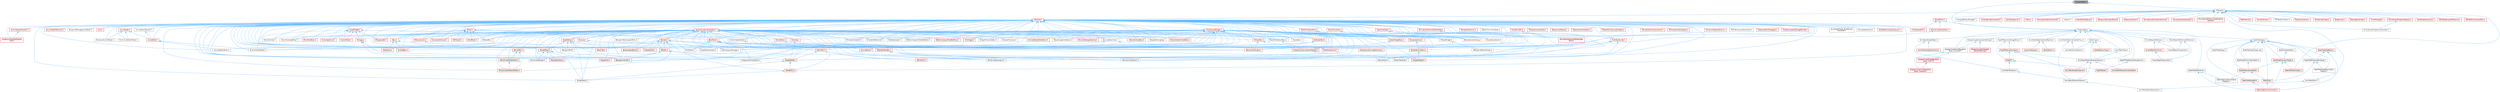 digraph "TVariantMeta.h"
{
 // INTERACTIVE_SVG=YES
 // LATEX_PDF_SIZE
  bgcolor="transparent";
  edge [fontname=Helvetica,fontsize=10,labelfontname=Helvetica,labelfontsize=10];
  node [fontname=Helvetica,fontsize=10,shape=box,height=0.2,width=0.4];
  Node1 [id="Node000001",label="TVariantMeta.h",height=0.2,width=0.4,color="gray40", fillcolor="grey60", style="filled", fontcolor="black",tooltip=" "];
  Node1 -> Node2 [id="edge1_Node000001_Node000002",dir="back",color="steelblue1",style="solid",tooltip=" "];
  Node2 [id="Node000002",label="PropertyBag.h",height=0.2,width=0.4,color="grey40", fillcolor="white", style="filled",URL="$de/d60/StructUtils_2PropertyBag_8h.html",tooltip=" "];
  Node2 -> Node3 [id="edge2_Node000002_Node000003",dir="back",color="steelblue1",style="solid",tooltip=" "];
  Node3 [id="Node000003",label="AnimNextDataInterfaceInstance.h",height=0.2,width=0.4,color="grey40", fillcolor="white", style="filled",URL="$d4/dc0/AnimNextDataInterfaceInstance_8h.html",tooltip=" "];
  Node3 -> Node4 [id="edge3_Node000003_Node000004",dir="back",color="steelblue1",style="solid",tooltip=" "];
  Node4 [id="Node000004",label="AnimNextGraphInstance.h",height=0.2,width=0.4,color="red", fillcolor="#FFF0F0", style="filled",URL="$df/d5e/AnimNextGraphInstance_8h.html",tooltip=" "];
  Node3 -> Node18 [id="edge4_Node000003_Node000018",dir="back",color="steelblue1",style="solid",tooltip=" "];
  Node18 [id="Node000018",label="AnimNextModuleContextData.h",height=0.2,width=0.4,color="red", fillcolor="#FFF0F0", style="filled",URL="$d8/d3c/AnimNextModuleContextData_8h.html",tooltip=" "];
  Node3 -> Node40 [id="edge5_Node000003_Node000040",dir="back",color="steelblue1",style="solid",tooltip=" "];
  Node40 [id="Node000040",label="AnimNextModuleInstance.h",height=0.2,width=0.4,color="grey40", fillcolor="white", style="filled",URL="$d7/dbe/AnimNextModuleInstance_8h.html",tooltip=" "];
  Node40 -> Node41 [id="edge6_Node000040_Node000041",dir="back",color="steelblue1",style="solid",tooltip=" "];
  Node41 [id="Node000041",label="AnimNextWorldSubsystem.h",height=0.2,width=0.4,color="grey40", fillcolor="white", style="filled",URL="$df/d2f/AnimNextWorldSubsystem_8h.html",tooltip=" "];
  Node2 -> Node42 [id="edge7_Node000002_Node000042",dir="back",color="steelblue1",style="solid",tooltip=" "];
  Node42 [id="Node000042",label="AnimNextDataInterfacePayload.h",height=0.2,width=0.4,color="grey40", fillcolor="white", style="filled",URL="$df/d39/AnimNextDataInterfacePayload_8h.html",tooltip=" "];
  Node42 -> Node43 [id="edge8_Node000042_Node000043",dir="back",color="steelblue1",style="solid",tooltip=" "];
  Node43 [id="Node000043",label="IBlendStack.h",height=0.2,width=0.4,color="red", fillcolor="#FFF0F0", style="filled",URL="$df/d73/IBlendStack_8h.html",tooltip=" "];
  Node42 -> Node44 [id="edge9_Node000042_Node000044",dir="back",color="steelblue1",style="solid",tooltip=" "];
  Node44 [id="Node000044",label="InjectionRequest.h",height=0.2,width=0.4,color="red", fillcolor="#FFF0F0", style="filled",URL="$df/d85/InjectionRequest_8h.html",tooltip=" "];
  Node2 -> Node48 [id="edge10_Node000002_Node000048",dir="back",color="steelblue1",style="solid",tooltip=" "];
  Node48 [id="Node000048",label="AnimNextGraphState.h",height=0.2,width=0.4,color="grey40", fillcolor="white", style="filled",URL="$d5/d54/AnimNextGraphState_8h.html",tooltip=" "];
  Node48 -> Node49 [id="edge11_Node000048_Node000049",dir="back",color="steelblue1",style="solid",tooltip=" "];
  Node49 [id="Node000049",label="AnimNextGraphEntryPoint.h",height=0.2,width=0.4,color="red", fillcolor="#FFF0F0", style="filled",URL="$db/d5b/AnimNextGraphEntryPoint_8h.html",tooltip=" "];
  Node48 -> Node52 [id="edge12_Node000048_Node000052",dir="back",color="steelblue1",style="solid",tooltip=" "];
  Node52 [id="Node000052",label="AnimNextModule.h",height=0.2,width=0.4,color="grey40", fillcolor="white", style="filled",URL="$d1/dac/AnimNextModule_8h.html",tooltip=" "];
  Node52 -> Node40 [id="edge13_Node000052_Node000040",dir="back",color="steelblue1",style="solid",tooltip=" "];
  Node2 -> Node53 [id="edge14_Node000002_Node000053",dir="back",color="steelblue1",style="solid",tooltip=" "];
  Node53 [id="Node000053",label="AnimNextPublicVariablesProxy.h",height=0.2,width=0.4,color="grey40", fillcolor="white", style="filled",URL="$dc/de4/AnimNextPublicVariablesProxy_8h.html",tooltip=" "];
  Node53 -> Node54 [id="edge15_Node000053_Node000054",dir="back",color="steelblue1",style="solid",tooltip=" "];
  Node54 [id="Node000054",label="AnimNextComponent.h",height=0.2,width=0.4,color="grey40", fillcolor="white", style="filled",URL="$d2/d67/AnimNextComponent_8h.html",tooltip=" "];
  Node53 -> Node40 [id="edge16_Node000053_Node000040",dir="back",color="steelblue1",style="solid",tooltip=" "];
  Node2 -> Node55 [id="edge17_Node000002_Node000055",dir="back",color="steelblue1",style="solid",tooltip=" "];
  Node55 [id="Node000055",label="AnimNextTrace.h",height=0.2,width=0.4,color="grey40", fillcolor="white", style="filled",URL="$d5/d1d/AnimNextTrace_8h.html",tooltip=" "];
  Node55 -> Node3 [id="edge18_Node000055_Node000003",dir="back",color="steelblue1",style="solid",tooltip=" "];
  Node2 -> Node56 [id="edge19_Node000002_Node000056",dir="back",color="steelblue1",style="solid",tooltip=" "];
  Node56 [id="Node000056",label="DisplayClusterConfiguration\lTypes_Upscaler.h",height=0.2,width=0.4,color="grey40", fillcolor="white", style="filled",URL="$d8/d0f/DisplayClusterConfigurationTypes__Upscaler_8h.html",tooltip=" "];
  Node56 -> Node57 [id="edge20_Node000056_Node000057",dir="back",color="steelblue1",style="solid",tooltip=" "];
  Node57 [id="Node000057",label="DisplayClusterConfiguration\lTypes_ICVFX.h",height=0.2,width=0.4,color="red", fillcolor="#FFF0F0", style="filled",URL="$d3/dc4/DisplayClusterConfigurationTypes__ICVFX_8h.html",tooltip=" "];
  Node57 -> Node68 [id="edge21_Node000057_Node000068",dir="back",color="steelblue1",style="solid",tooltip=" "];
  Node68 [id="Node000068",label="DisplayClusterConfiguration\lTypes_Viewport.h",height=0.2,width=0.4,color="red", fillcolor="#FFF0F0", style="filled",URL="$d1/d6b/DisplayClusterConfigurationTypes__Viewport_8h.html",tooltip=" "];
  Node56 -> Node68 [id="edge22_Node000056_Node000068",dir="back",color="steelblue1",style="solid",tooltip=" "];
  Node2 -> Node70 [id="edge23_Node000002_Node000070",dir="back",color="steelblue1",style="solid",tooltip=" "];
  Node70 [id="Node000070",label="DisplayClusterUpscalerSettings.h",height=0.2,width=0.4,color="grey40", fillcolor="white", style="filled",URL="$df/d33/DisplayClusterUpscalerSettings_8h.html",tooltip=" "];
  Node70 -> Node56 [id="edge24_Node000070_Node000056",dir="back",color="steelblue1",style="solid",tooltip=" "];
  Node70 -> Node71 [id="edge25_Node000070_Node000071",dir="back",color="steelblue1",style="solid",tooltip=" "];
  Node71 [id="Node000071",label="DisplayClusterViewport\l_RenderSettings.h",height=0.2,width=0.4,color="red", fillcolor="#FFF0F0", style="filled",URL="$d8/d35/DisplayClusterViewport__RenderSettings_8h.html",tooltip=" "];
  Node2 -> Node78 [id="edge26_Node000002_Node000078",dir="back",color="steelblue1",style="solid",tooltip=" "];
  Node78 [id="Node000078",label="ParamType.h",height=0.2,width=0.4,color="grey40", fillcolor="white", style="filled",URL="$d5/daf/ParamType_8h.html",tooltip=" "];
  Node78 -> Node54 [id="edge27_Node000078_Node000054",dir="back",color="steelblue1",style="solid",tooltip=" "];
  Node78 -> Node3 [id="edge28_Node000078_Node000003",dir="back",color="steelblue1",style="solid",tooltip=" "];
  Node78 -> Node79 [id="edge29_Node000078_Node000079",dir="back",color="steelblue1",style="solid",tooltip=" "];
  Node79 [id="Node000079",label="DataRegistryTypes.h",height=0.2,width=0.4,color="red", fillcolor="#FFF0F0", style="filled",URL="$de/d7c/DataRegistryTypes_8h.html",tooltip=" "];
  Node2 -> Node93 [id="edge30_Node000002_Node000093",dir="back",color="steelblue1",style="solid",tooltip=" "];
  Node93 [id="Node000093",label="RigVMMemoryStorageStruct.h",height=0.2,width=0.4,color="grey40", fillcolor="white", style="filled",URL="$dd/d96/RigVMMemoryStorageStruct_8h.html",tooltip=" "];
  Node93 -> Node94 [id="edge31_Node000093_Node000094",dir="back",color="steelblue1",style="solid",tooltip=" "];
  Node94 [id="Node000094",label="RigVM.h",height=0.2,width=0.4,color="red", fillcolor="#FFF0F0", style="filled",URL="$d0/d5e/RigVM_8h.html",tooltip=" "];
  Node94 -> Node52 [id="edge32_Node000094_Node000052",dir="back",color="steelblue1",style="solid",tooltip=" "];
  Node94 -> Node142 [id="edge33_Node000094_Node000142",dir="back",color="steelblue1",style="solid",tooltip=" "];
  Node142 [id="Node000142",label="RigVMNode.h",height=0.2,width=0.4,color="red", fillcolor="#FFF0F0", style="filled",URL="$df/d31/RigVMNode_8h.html",tooltip=" "];
  Node93 -> Node183 [id="edge34_Node000093_Node000183",dir="back",color="steelblue1",style="solid",tooltip=" "];
  Node183 [id="Node000183",label="RigVMExecuteContext.h",height=0.2,width=0.4,color="red", fillcolor="#FFF0F0", style="filled",URL="$d8/d0d/RigVMExecuteContext_8h.html",tooltip=" "];
  Node183 -> Node3 [id="edge35_Node000183_Node000003",dir="back",color="steelblue1",style="solid",tooltip=" "];
  Node183 -> Node4 [id="edge36_Node000183_Node000004",dir="back",color="steelblue1",style="solid",tooltip=" "];
  Node183 -> Node94 [id="edge37_Node000183_Node000094",dir="back",color="steelblue1",style="solid",tooltip=" "];
  Node2 -> Node258 [id="edge38_Node000002_Node000258",dir="back",color="steelblue1",style="solid",tooltip=" "];
  Node258 [id="Node000258",label="RigVMTraitDefaultValueStruct.h",height=0.2,width=0.4,color="grey40", fillcolor="white", style="filled",URL="$d7/dc8/RigVMTraitDefaultValueStruct_8h.html",tooltip=" "];
  Node258 -> Node142 [id="edge39_Node000258_Node000142",dir="back",color="steelblue1",style="solid",tooltip=" "];
  Node2 -> Node259 [id="edge40_Node000002_Node000259",dir="back",color="steelblue1",style="solid",tooltip=" "];
  Node259 [id="Node000259",label="SmartObjectDefinition.h",height=0.2,width=0.4,color="grey40", fillcolor="white", style="filled",URL="$db/d50/SmartObjectDefinition_8h.html",tooltip=" "];
  Node259 -> Node260 [id="edge41_Node000259_Node000260",dir="back",color="steelblue1",style="solid",tooltip=" "];
  Node260 [id="Node000260",label="SmartObjectComponent.h",height=0.2,width=0.4,color="grey40", fillcolor="white", style="filled",URL="$d4/da3/SmartObjectComponent_8h.html",tooltip=" "];
  Node259 -> Node261 [id="edge42_Node000259_Node000261",dir="back",color="steelblue1",style="solid",tooltip=" "];
  Node261 [id="Node000261",label="SmartObjectRuntime.h",height=0.2,width=0.4,color="red", fillcolor="#FFF0F0", style="filled",URL="$d7/d64/SmartObjectRuntime_8h.html",tooltip=" "];
  Node261 -> Node264 [id="edge43_Node000261_Node000264",dir="back",color="steelblue1",style="solid",tooltip=" "];
  Node264 [id="Node000264",label="SmartObjectSubsystem.h",height=0.2,width=0.4,color="grey40", fillcolor="white", style="filled",URL="$dd/d17/SmartObjectSubsystem_8h.html",tooltip=" "];
  Node2 -> Node265 [id="edge44_Node000002_Node000265",dir="back",color="steelblue1",style="solid",tooltip=" "];
  Node265 [id="Node000265",label="SmartObjectDefinitionReference.h",height=0.2,width=0.4,color="grey40", fillcolor="white", style="filled",URL="$dc/def/SmartObjectDefinitionReference_8h.html",tooltip=" "];
  Node265 -> Node260 [id="edge45_Node000265_Node000260",dir="back",color="steelblue1",style="solid",tooltip=" "];
  Node265 -> Node264 [id="edge46_Node000265_Node000264",dir="back",color="steelblue1",style="solid",tooltip=" "];
  Node2 -> Node266 [id="edge47_Node000002_Node000266",dir="back",color="steelblue1",style="solid",tooltip=" "];
  Node266 [id="Node000266",label="StateTreeReference.h",height=0.2,width=0.4,color="grey40", fillcolor="white", style="filled",URL="$dc/d64/StateTreeReference_8h.html",tooltip=" "];
  Node266 -> Node267 [id="edge48_Node000266_Node000267",dir="back",color="steelblue1",style="solid",tooltip=" "];
  Node267 [id="Node000267",label="StateTreeExecutionContext.h",height=0.2,width=0.4,color="red", fillcolor="#FFF0F0", style="filled",URL="$d0/d75/StateTreeExecutionContext_8h.html",tooltip=" "];
  Node266 -> Node269 [id="edge49_Node000266_Node000269",dir="back",color="steelblue1",style="solid",tooltip=" "];
  Node269 [id="Node000269",label="StateTreeRunParallelState\lTreeTask.h",height=0.2,width=0.4,color="grey40", fillcolor="white", style="filled",URL="$d0/d11/StateTreeRunParallelStateTreeTask_8h.html",tooltip=" "];
  Node2 -> Node270 [id="edge50_Node000002_Node000270",dir="back",color="steelblue1",style="solid",tooltip=" "];
  Node270 [id="Node000270",label="StateTreeTypes.h",height=0.2,width=0.4,color="grey40", fillcolor="white", style="filled",URL="$d0/d54/StateTreeTypes_8h.html",tooltip=" "];
  Node270 -> Node271 [id="edge51_Node000270_Node000271",dir="back",color="steelblue1",style="solid",tooltip=" "];
  Node271 [id="Node000271",label="StateTree.h",height=0.2,width=0.4,color="red", fillcolor="#FFF0F0", style="filled",URL="$de/d30/StateTree_8h.html",tooltip=" "];
  Node271 -> Node267 [id="edge52_Node000271_Node000267",dir="back",color="steelblue1",style="solid",tooltip=" "];
  Node270 -> Node278 [id="edge53_Node000270_Node000278",dir="back",color="steelblue1",style="solid",tooltip=" "];
  Node278 [id="Node000278",label="StateTreeDebug.h",height=0.2,width=0.4,color="grey40", fillcolor="white", style="filled",URL="$dd/d65/StateTreeDebug_8h.html",tooltip=" "];
  Node270 -> Node279 [id="edge54_Node000270_Node000279",dir="back",color="steelblue1",style="solid",tooltip=" "];
  Node279 [id="Node000279",label="StateTreeExecutionTypes.h",height=0.2,width=0.4,color="red", fillcolor="#FFF0F0", style="filled",URL="$d6/d03/StateTreeExecutionTypes_8h.html",tooltip=" "];
  Node279 -> Node267 [id="edge55_Node000279_Node000267",dir="back",color="steelblue1",style="solid",tooltip=" "];
  Node279 -> Node284 [id="edge56_Node000279_Node000284",dir="back",color="steelblue1",style="solid",tooltip=" "];
  Node284 [id="Node000284",label="StateTreeInstanceData.h",height=0.2,width=0.4,color="red", fillcolor="#FFF0F0", style="filled",URL="$de/da1/StateTreeInstanceData_8h.html",tooltip=" "];
  Node284 -> Node271 [id="edge57_Node000284_Node000271",dir="back",color="steelblue1",style="solid",tooltip=" "];
  Node284 -> Node269 [id="edge58_Node000284_Node000269",dir="back",color="steelblue1",style="solid",tooltip=" "];
  Node279 -> Node287 [id="edge59_Node000279_Node000287",dir="back",color="steelblue1",style="solid",tooltip=" "];
  Node287 [id="Node000287",label="StateTreeTraceTypes.h",height=0.2,width=0.4,color="red", fillcolor="#FFF0F0", style="filled",URL="$dd/d43/StateTreeTraceTypes_8h.html",tooltip=" "];
  Node270 -> Node289 [id="edge60_Node000270_Node000289",dir="back",color="steelblue1",style="solid",tooltip=" "];
  Node289 [id="Node000289",label="StateTreeIndexTypes.cpp",height=0.2,width=0.4,color="grey40", fillcolor="white", style="filled",URL="$dd/d47/StateTreeIndexTypes_8cpp.html",tooltip=" "];
  Node270 -> Node284 [id="edge61_Node000270_Node000284",dir="back",color="steelblue1",style="solid",tooltip=" "];
  Node270 -> Node290 [id="edge62_Node000270_Node000290",dir="back",color="steelblue1",style="solid",tooltip=" "];
  Node290 [id="Node000290",label="StateTreeNodeBase.h",height=0.2,width=0.4,color="red", fillcolor="#FFF0F0", style="filled",URL="$dc/db7/StateTreeNodeBase_8h.html",tooltip=" "];
  Node290 -> Node267 [id="edge63_Node000290_Node000267",dir="back",color="steelblue1",style="solid",tooltip=" "];
  Node290 -> Node294 [id="edge64_Node000290_Node000294",dir="back",color="steelblue1",style="solid",tooltip=" "];
  Node294 [id="Node000294",label="StateTreePropertyBindings.h",height=0.2,width=0.4,color="grey40", fillcolor="white", style="filled",URL="$d2/d1e/StateTreePropertyBindings_8h.html",tooltip=" "];
  Node294 -> Node271 [id="edge65_Node000294_Node000271",dir="back",color="steelblue1",style="solid",tooltip=" "];
  Node294 -> Node295 [id="edge66_Node000294_Node000295",dir="back",color="steelblue1",style="solid",tooltip=" "];
  Node295 [id="Node000295",label="StateTreeNodeDescription\lHelpers.h",height=0.2,width=0.4,color="grey40", fillcolor="white", style="filled",URL="$d9/d1a/StateTreeNodeDescriptionHelpers_8h.html",tooltip=" "];
  Node270 -> Node295 [id="edge67_Node000270_Node000295",dir="back",color="steelblue1",style="solid",tooltip=" "];
  Node270 -> Node297 [id="edge68_Node000270_Node000297",dir="back",color="steelblue1",style="solid",tooltip=" "];
  Node297 [id="Node000297",label="StateTreeNodeRef.h",height=0.2,width=0.4,color="red", fillcolor="#FFF0F0", style="filled",URL="$de/dc3/StateTreeNodeRef_8h.html",tooltip=" "];
  Node297 -> Node267 [id="edge69_Node000297_Node000267",dir="back",color="steelblue1",style="solid",tooltip=" "];
  Node270 -> Node294 [id="edge70_Node000270_Node000294",dir="back",color="steelblue1",style="solid",tooltip=" "];
  Node270 -> Node298 [id="edge71_Node000270_Node000298",dir="back",color="steelblue1",style="solid",tooltip=" "];
  Node298 [id="Node000298",label="StateTreeRuntimeValidation.h",height=0.2,width=0.4,color="grey40", fillcolor="white", style="filled",URL="$d3/d01/StateTreeRuntimeValidation_8h.html",tooltip=" "];
  Node298 -> Node284 [id="edge72_Node000298_Node000284",dir="back",color="steelblue1",style="solid",tooltip=" "];
  Node270 -> Node299 [id="edge73_Node000270_Node000299",dir="back",color="steelblue1",style="solid",tooltip=" "];
  Node299 [id="Node000299",label="StateTreeStatePath.h",height=0.2,width=0.4,color="grey40", fillcolor="white", style="filled",URL="$d9/d82/StateTreeStatePath_8h.html",tooltip=" "];
  Node299 -> Node279 [id="edge74_Node000299_Node000279",dir="back",color="steelblue1",style="solid",tooltip=" "];
  Node1 -> Node300 [id="edge75_Node000001_Node000300",dir="back",color="steelblue1",style="solid",tooltip=" "];
  Node300 [id="Node000300",label="TVariant.h",height=0.2,width=0.4,color="grey40", fillcolor="white", style="filled",URL="$d2/d16/TVariant_8h.html",tooltip=" "];
  Node300 -> Node301 [id="edge76_Node000300_Node000301",dir="back",color="steelblue1",style="solid",tooltip=" "];
  Node301 [id="Node000301",label="AnimNextPool.h",height=0.2,width=0.4,color="grey40", fillcolor="white", style="filled",URL="$d6/d95/AnimNextPool_8h.html",tooltip=" "];
  Node301 -> Node41 [id="edge77_Node000301_Node000041",dir="back",color="steelblue1",style="solid",tooltip=" "];
  Node300 -> Node302 [id="edge78_Node000300_Node000302",dir="back",color="steelblue1",style="solid",tooltip=" "];
  Node302 [id="Node000302",label="Attribute.h",height=0.2,width=0.4,color="red", fillcolor="#FFF0F0", style="filled",URL="$d4/d08/Attribute_8h.html",tooltip=" "];
  Node302 -> Node303 [id="edge79_Node000302_Node000303",dir="back",color="steelblue1",style="solid",tooltip=" "];
  Node303 [id="Node000303",label="AnimGraphNode_BoneDriven\lController.h",height=0.2,width=0.4,color="grey40", fillcolor="white", style="filled",URL="$df/df3/AnimGraphNode__BoneDrivenController_8h.html",tooltip=" "];
  Node302 -> Node304 [id="edge80_Node000302_Node000304",dir="back",color="steelblue1",style="solid",tooltip=" "];
  Node304 [id="Node000304",label="AnimatedAttribute.h",height=0.2,width=0.4,color="grey40", fillcolor="white", style="filled",URL="$dd/df4/AnimatedAttribute_8h.html",tooltip=" "];
  Node302 -> Node305 [id="edge81_Node000302_Node000305",dir="back",color="steelblue1",style="solid",tooltip=" "];
  Node305 [id="Node000305",label="AssetEditorViewportLayout.h",height=0.2,width=0.4,color="red", fillcolor="#FFF0F0", style="filled",URL="$df/d46/AssetEditorViewportLayout_8h.html",tooltip=" "];
  Node302 -> Node313 [id="edge82_Node000302_Node000313",dir="back",color="steelblue1",style="solid",tooltip=" "];
  Node313 [id="Node000313",label="AssetThumbnail.h",height=0.2,width=0.4,color="red", fillcolor="#FFF0F0", style="filled",URL="$d7/d61/AssetThumbnail_8h.html",tooltip=" "];
  Node313 -> Node320 [id="edge83_Node000313_Node000320",dir="back",color="steelblue1",style="solid",tooltip=" "];
  Node320 [id="Node000320",label="SDeleteAssetsDialog.h",height=0.2,width=0.4,color="grey40", fillcolor="white", style="filled",URL="$d7/d0d/SDeleteAssetsDialog_8h.html",tooltip=" "];
  Node302 -> Node322 [id="edge84_Node000302_Node000322",dir="back",color="steelblue1",style="solid",tooltip=" "];
  Node322 [id="Node000322",label="AsyncTaskNotification.h",height=0.2,width=0.4,color="red", fillcolor="#FFF0F0", style="filled",URL="$df/d7a/AsyncTaskNotification_8h.html",tooltip=" "];
  Node322 -> Node323 [id="edge85_Node000322_Node000323",dir="back",color="steelblue1",style="solid",tooltip=" "];
  Node323 [id="Node000323",label="CoreAsyncTaskNotification\lImpl.h",height=0.2,width=0.4,color="red", fillcolor="#FFF0F0", style="filled",URL="$dd/d5a/CoreAsyncTaskNotificationImpl_8h.html",tooltip=" "];
  Node302 -> Node333 [id="edge86_Node000302_Node000333",dir="back",color="steelblue1",style="solid",tooltip=" "];
  Node333 [id="Node000333",label="AsyncTreeDifferences.h",height=0.2,width=0.4,color="red", fillcolor="#FFF0F0", style="filled",URL="$dd/d63/AsyncTreeDifferences_8h.html",tooltip=" "];
  Node302 -> Node337 [id="edge87_Node000302_Node000337",dir="back",color="steelblue1",style="solid",tooltip=" "];
  Node337 [id="Node000337",label="BlueprintManagedListDetails.h",height=0.2,width=0.4,color="grey40", fillcolor="white", style="filled",URL="$da/d22/BlueprintManagedListDetails_8h.html",tooltip=" "];
  Node302 -> Node338 [id="edge88_Node000302_Node000338",dir="back",color="steelblue1",style="solid",tooltip=" "];
  Node338 [id="Node000338",label="Core.h",height=0.2,width=0.4,color="red", fillcolor="#FFF0F0", style="filled",URL="$d6/dd7/Core_8h.html",tooltip=" "];
  Node302 -> Node323 [id="edge89_Node000302_Node000323",dir="back",color="steelblue1",style="solid",tooltip=" "];
  Node302 -> Node345 [id="edge90_Node000302_Node000345",dir="back",color="steelblue1",style="solid",tooltip=" "];
  Node345 [id="Node000345",label="CoreSharedPCH.h",height=0.2,width=0.4,color="red", fillcolor="#FFF0F0", style="filled",URL="$d8/de5/CoreSharedPCH_8h.html",tooltip=" "];
  Node302 -> Node349 [id="edge91_Node000302_Node000349",dir="back",color="steelblue1",style="solid",tooltip=" "];
  Node349 [id="Node000349",label="CurveEditor.h",height=0.2,width=0.4,color="red", fillcolor="#FFF0F0", style="filled",URL="$d1/d27/CurveEditor_8h.html",tooltip=" "];
  Node349 -> Node358 [id="edge92_Node000349_Node000358",dir="back",color="steelblue1",style="solid",tooltip=" "];
  Node358 [id="Node000358",label="SCurveEditorPanel.h",height=0.2,width=0.4,color="grey40", fillcolor="white", style="filled",URL="$db/d60/SCurveEditorPanel_8h.html",tooltip=" "];
  Node349 -> Node365 [id="edge93_Node000349_Node000365",dir="back",color="steelblue1",style="solid",tooltip=" "];
  Node365 [id="Node000365",label="SCurveViewerPanel.h",height=0.2,width=0.4,color="grey40", fillcolor="white", style="filled",URL="$de/d3b/SCurveViewerPanel_8h.html",tooltip=" "];
  Node302 -> Node366 [id="edge94_Node000302_Node000366",dir="back",color="steelblue1",style="solid",tooltip=" "];
  Node366 [id="Node000366",label="CurveModel.h",height=0.2,width=0.4,color="red", fillcolor="#FFF0F0", style="filled",URL="$de/d1c/CurveModel_8h.html",tooltip=" "];
  Node366 -> Node349 [id="edge95_Node000366_Node000349",dir="back",color="steelblue1",style="solid",tooltip=" "];
  Node366 -> Node378 [id="edge96_Node000366_Node000378",dir="back",color="steelblue1",style="solid",tooltip=" "];
  Node378 [id="Node000378",label="PiecewiseCurveModel.h",height=0.2,width=0.4,color="grey40", fillcolor="white", style="filled",URL="$dc/dc4/PiecewiseCurveModel_8h.html",tooltip=" "];
  Node366 -> Node379 [id="edge97_Node000366_Node000379",dir="back",color="steelblue1",style="solid",tooltip=" "];
  Node379 [id="Node000379",label="RichCurveEditorModel.h",height=0.2,width=0.4,color="grey40", fillcolor="white", style="filled",URL="$d9/d48/RichCurveEditorModel_8h.html",tooltip=" "];
  Node302 -> Node381 [id="edge98_Node000302_Node000381",dir="back",color="steelblue1",style="solid",tooltip=" "];
  Node381 [id="Node000381",label="DeclarativeSyntaxSupport.h",height=0.2,width=0.4,color="red", fillcolor="#FFF0F0", style="filled",URL="$d9/d96/DeclarativeSyntaxSupport_8h.html",tooltip=" "];
  Node381 -> Node908 [id="edge99_Node000381_Node000908",dir="back",color="steelblue1",style="solid",tooltip=" "];
  Node908 [id="Node000908",label="DetailWidgetRow.h",height=0.2,width=0.4,color="red", fillcolor="#FFF0F0", style="filled",URL="$d4/d4d/DetailWidgetRow_8h.html",tooltip=" "];
  Node908 -> Node656 [id="edge100_Node000908_Node000656",dir="back",color="steelblue1",style="solid",tooltip=" "];
  Node656 [id="Node000656",label="PropertyCustomizationHelpers.h",height=0.2,width=0.4,color="red", fillcolor="#FFF0F0", style="filled",URL="$d7/dd0/PropertyCustomizationHelpers_8h.html",tooltip=" "];
  Node656 -> Node315 [id="edge101_Node000656_Node000315",dir="back",color="steelblue1",style="solid",tooltip=" "];
  Node315 [id="Node000315",label="DetailTreeNode.h",height=0.2,width=0.4,color="grey40", fillcolor="white", style="filled",URL="$d8/d32/DetailTreeNode_8h.html",tooltip=" "];
  Node381 -> Node984 [id="edge102_Node000381_Node000984",dir="back",color="steelblue1",style="solid",tooltip=" "];
  Node984 [id="Node000984",label="GraphEditor.h",height=0.2,width=0.4,color="red", fillcolor="#FFF0F0", style="filled",URL="$dc/dc5/GraphEditor_8h.html",tooltip=" "];
  Node984 -> Node985 [id="edge103_Node000984_Node000985",dir="back",color="steelblue1",style="solid",tooltip=" "];
  Node985 [id="Node000985",label="GraphEditorModule.h",height=0.2,width=0.4,color="grey40", fillcolor="white", style="filled",URL="$dc/db9/GraphEditorModule_8h.html",tooltip=" "];
  Node984 -> Node593 [id="edge104_Node000984_Node000593",dir="back",color="steelblue1",style="solid",tooltip=" "];
  Node593 [id="Node000593",label="SBlueprintDiff.h",height=0.2,width=0.4,color="grey40", fillcolor="white", style="filled",URL="$de/d6d/SBlueprintDiff_8h.html",tooltip=" "];
  Node984 -> Node393 [id="edge105_Node000984_Node000393",dir="back",color="steelblue1",style="solid",tooltip=" "];
  Node393 [id="Node000393",label="SGraphNode.h",height=0.2,width=0.4,color="red", fillcolor="#FFF0F0", style="filled",URL="$d2/d30/SGraphNode_8h.html",tooltip=" "];
  Node393 -> Node411 [id="edge106_Node000393_Node000411",dir="back",color="steelblue1",style="solid",tooltip=" "];
  Node411 [id="Node000411",label="SGraphPanel.h",height=0.2,width=0.4,color="grey40", fillcolor="white", style="filled",URL="$d2/dcf/SGraphPanel_8h.html",tooltip=" "];
  Node393 -> Node412 [id="edge107_Node000393_Node000412",dir="back",color="steelblue1",style="solid",tooltip=" "];
  Node412 [id="Node000412",label="SGraphPin.h",height=0.2,width=0.4,color="red", fillcolor="#FFF0F0", style="filled",URL="$d1/dd1/SGraphPin_8h.html",tooltip=" "];
  Node412 -> Node411 [id="edge108_Node000412_Node000411",dir="back",color="steelblue1",style="solid",tooltip=" "];
  Node984 -> Node411 [id="edge109_Node000984_Node000411",dir="back",color="steelblue1",style="solid",tooltip=" "];
  Node984 -> Node388 [id="edge110_Node000984_Node000388",dir="back",color="steelblue1",style="solid",tooltip=" "];
  Node388 [id="Node000388",label="SNodePanel.h",height=0.2,width=0.4,color="red", fillcolor="#FFF0F0", style="filled",URL="$da/db1/SNodePanel_8h.html",tooltip=" "];
  Node388 -> Node390 [id="edge111_Node000388_Node000390",dir="back",color="steelblue1",style="solid",tooltip=" "];
  Node390 [id="Node000390",label="SCommentBubble.h",height=0.2,width=0.4,color="grey40", fillcolor="white", style="filled",URL="$d9/d84/SCommentBubble_8h.html",tooltip=" "];
  Node388 -> Node391 [id="edge112_Node000388_Node000391",dir="back",color="steelblue1",style="solid",tooltip=" "];
  Node391 [id="Node000391",label="SDesignSurface.h",height=0.2,width=0.4,color="red", fillcolor="#FFF0F0", style="filled",URL="$d0/d2a/SDesignSurface_8h.html",tooltip=" "];
  Node388 -> Node393 [id="edge113_Node000388_Node000393",dir="back",color="steelblue1",style="solid",tooltip=" "];
  Node388 -> Node411 [id="edge114_Node000388_Node000411",dir="back",color="steelblue1",style="solid",tooltip=" "];
  Node381 -> Node656 [id="edge115_Node000381_Node000656",dir="back",color="steelblue1",style="solid",tooltip=" "];
  Node381 -> Node590 [id="edge116_Node000381_Node000590",dir="back",color="steelblue1",style="solid",tooltip=" "];
  Node590 [id="Node000590",label="PropertyInfoViewStyle.h",height=0.2,width=0.4,color="grey40", fillcolor="white", style="filled",URL="$d0/da8/PropertyInfoViewStyle_8h.html",tooltip=" "];
  Node381 -> Node593 [id="edge117_Node000381_Node000593",dir="back",color="steelblue1",style="solid",tooltip=" "];
  Node381 -> Node618 [id="edge118_Node000381_Node000618",dir="back",color="steelblue1",style="solid",tooltip=" "];
  Node618 [id="Node000618",label="SBlueprintNamespaceEntry.h",height=0.2,width=0.4,color="grey40", fillcolor="white", style="filled",URL="$d4/d22/SBlueprintNamespaceEntry_8h.html",tooltip=" "];
  Node381 -> Node1007 [id="edge119_Node000381_Node001007",dir="back",color="steelblue1",style="solid",tooltip=" "];
  Node1007 [id="Node001007",label="SBorder.h",height=0.2,width=0.4,color="red", fillcolor="#FFF0F0", style="filled",URL="$d2/d10/SBorder_8h.html",tooltip=" "];
  Node1007 -> Node1009 [id="edge120_Node001007_Node001009",dir="back",color="steelblue1",style="solid",tooltip=" "];
  Node1009 [id="Node001009",label="SButton.h",height=0.2,width=0.4,color="red", fillcolor="#FFF0F0", style="filled",URL="$d4/d2a/SButton_8h.html",tooltip=" "];
  Node1009 -> Node590 [id="edge121_Node001009_Node000590",dir="back",color="steelblue1",style="solid",tooltip=" "];
  Node1009 -> Node659 [id="edge122_Node001009_Node000659",dir="back",color="steelblue1",style="solid",tooltip=" "];
  Node659 [id="Node000659",label="SBreadcrumbTrail.h",height=0.2,width=0.4,color="red", fillcolor="#FFF0F0", style="filled",URL="$d4/de2/SBreadcrumbTrail_8h.html",tooltip=" "];
  Node1009 -> Node1010 [id="edge123_Node001009_Node001010",dir="back",color="steelblue1",style="solid",tooltip=" "];
  Node1010 [id="Node001010",label="SHyperlink.h",height=0.2,width=0.4,color="red", fillcolor="#FFF0F0", style="filled",URL="$d3/d8c/SHyperlink_8h.html",tooltip=" "];
  Node1009 -> Node602 [id="edge124_Node001009_Node000602",dir="back",color="steelblue1",style="solid",tooltip=" "];
  Node602 [id="Node000602",label="SKeySelector.h",height=0.2,width=0.4,color="grey40", fillcolor="white", style="filled",URL="$de/d62/SKeySelector_8h.html",tooltip=" "];
  Node1007 -> Node960 [id="edge125_Node001007_Node000960",dir="back",color="steelblue1",style="solid",tooltip=" "];
  Node960 [id="Node000960",label="SDockTab.h",height=0.2,width=0.4,color="red", fillcolor="#FFF0F0", style="filled",URL="$d2/d6f/SDockTab_8h.html",tooltip=" "];
  Node1007 -> Node1012 [id="edge126_Node001007_Node001012",dir="back",color="steelblue1",style="solid",tooltip=" "];
  Node1012 [id="Node001012",label="SEditableTextBox.h",height=0.2,width=0.4,color="red", fillcolor="#FFF0F0", style="filled",URL="$df/dd0/SEditableTextBox_8h.html",tooltip=" "];
  Node1012 -> Node495 [id="edge127_Node001012_Node000495",dir="back",color="steelblue1",style="solid",tooltip=" "];
  Node495 [id="Node000495",label="SGridLineSpacingList.h",height=0.2,width=0.4,color="grey40", fillcolor="white", style="filled",URL="$db/d48/SGridLineSpacingList_8h.html",tooltip=" "];
  Node1012 -> Node502 [id="edge128_Node001012_Node000502",dir="back",color="steelblue1",style="solid",tooltip=" "];
  Node502 [id="Node000502",label="SNumericDropDown.h",height=0.2,width=0.4,color="grey40", fillcolor="white", style="filled",URL="$d3/d12/SNumericDropDown_8h.html",tooltip=" "];
  Node1007 -> Node1014 [id="edge129_Node001007_Node001014",dir="back",color="steelblue1",style="solid",tooltip=" "];
  Node1014 [id="Node001014",label="SErrorText.h",height=0.2,width=0.4,color="red", fillcolor="#FFF0F0", style="filled",URL="$d7/d9a/SErrorText_8h.html",tooltip=" "];
  Node1014 -> Node1015 [id="edge130_Node001014_Node001015",dir="back",color="steelblue1",style="solid",tooltip=" "];
  Node1015 [id="Node001015",label="SErrorHint.h",height=0.2,width=0.4,color="red", fillcolor="#FFF0F0", style="filled",URL="$d9/d4d/SErrorHint_8h.html",tooltip=" "];
  Node1014 -> Node393 [id="edge131_Node001014_Node000393",dir="back",color="steelblue1",style="solid",tooltip=" "];
  Node1007 -> Node1017 [id="edge132_Node001007_Node001017",dir="back",color="steelblue1",style="solid",tooltip=" "];
  Node1017 [id="Node001017",label="SExpandableButton.h",height=0.2,width=0.4,color="red", fillcolor="#FFF0F0", style="filled",URL="$d5/df7/SExpandableButton_8h.html",tooltip=" "];
  Node1007 -> Node412 [id="edge133_Node001007_Node000412",dir="back",color="steelblue1",style="solid",tooltip=" "];
  Node1007 -> Node1018 [id="edge134_Node001007_Node001018",dir="back",color="steelblue1",style="solid",tooltip=" "];
  Node1018 [id="Node001018",label="SHeaderRow.h",height=0.2,width=0.4,color="red", fillcolor="#FFF0F0", style="filled",URL="$d4/d31/SHeaderRow_8h.html",tooltip=" "];
  Node1007 -> Node1041 [id="edge135_Node001007_Node001041",dir="back",color="steelblue1",style="solid",tooltip=" "];
  Node1041 [id="Node001041",label="SMultiLineEditableTextBox.h",height=0.2,width=0.4,color="red", fillcolor="#FFF0F0", style="filled",URL="$da/d53/SMultiLineEditableTextBox_8h.html",tooltip=" "];
  Node1007 -> Node667 [id="edge136_Node001007_Node000667",dir="back",color="steelblue1",style="solid",tooltip=" "];
  Node667 [id="Node000667",label="SNumericEntryBox.h",height=0.2,width=0.4,color="red", fillcolor="#FFF0F0", style="filled",URL="$d8/d1a/SNumericEntryBox_8h.html",tooltip=" "];
  Node1007 -> Node1043 [id="edge137_Node001007_Node001043",dir="back",color="steelblue1",style="solid",tooltip=" "];
  Node1043 [id="Node001043",label="SScrollBar.h",height=0.2,width=0.4,color="red", fillcolor="#FFF0F0", style="filled",URL="$d4/dde/SScrollBar_8h.html",tooltip=" "];
  Node1043 -> Node1046 [id="edge138_Node001043_Node001046",dir="back",color="steelblue1",style="solid",tooltip=" "];
  Node1046 [id="Node001046",label="SMultiLineEditableText.h",height=0.2,width=0.4,color="red", fillcolor="#FFF0F0", style="filled",URL="$d3/d39/SMultiLineEditableText_8h.html",tooltip=" "];
  Node1046 -> Node1041 [id="edge139_Node001046_Node001041",dir="back",color="steelblue1",style="solid",tooltip=" "];
  Node1043 -> Node1041 [id="edge140_Node001043_Node001041",dir="back",color="steelblue1",style="solid",tooltip=" "];
  Node381 -> Node445 [id="edge141_Node000381_Node000445",dir="back",color="steelblue1",style="solid",tooltip=" "];
  Node445 [id="Node000445",label="SBox.h",height=0.2,width=0.4,color="red", fillcolor="#FFF0F0", style="filled",URL="$dd/d43/SBox_8h.html",tooltip=" "];
  Node445 -> Node477 [id="edge142_Node000445_Node000477",dir="back",color="steelblue1",style="solid",tooltip=" "];
  Node477 [id="Node000477",label="SGameLayerManager.h",height=0.2,width=0.4,color="grey40", fillcolor="white", style="filled",URL="$da/d3a/SGameLayerManager_8h.html",tooltip=" "];
  Node445 -> Node478 [id="edge143_Node000445_Node000478",dir="back",color="steelblue1",style="solid",tooltip=" "];
  Node478 [id="Node000478",label="SLinkedBox.h",height=0.2,width=0.4,color="red", fillcolor="#FFF0F0", style="filled",URL="$d8/d89/SLinkedBox_8h.html",tooltip=" "];
  Node445 -> Node509 [id="edge144_Node000445_Node000509",dir="back",color="steelblue1",style="solid",tooltip=" "];
  Node509 [id="Node000509",label="SSafeZone.h",height=0.2,width=0.4,color="red", fillcolor="#FFF0F0", style="filled",URL="$df/de0/SSafeZone_8h.html",tooltip=" "];
  Node381 -> Node633 [id="edge145_Node000381_Node000633",dir="back",color="steelblue1",style="solid",tooltip=" "];
  Node633 [id="Node000633",label="SBoxPanel.h",height=0.2,width=0.4,color="red", fillcolor="#FFF0F0", style="filled",URL="$d8/de6/SBoxPanel_8h.html",tooltip=" "];
  Node633 -> Node656 [id="edge146_Node000633_Node000656",dir="back",color="steelblue1",style="solid",tooltip=" "];
  Node633 -> Node659 [id="edge147_Node000633_Node000659",dir="back",color="steelblue1",style="solid",tooltip=" "];
  Node633 -> Node495 [id="edge148_Node000633_Node000495",dir="back",color="steelblue1",style="solid",tooltip=" "];
  Node633 -> Node502 [id="edge149_Node000633_Node000502",dir="back",color="steelblue1",style="solid",tooltip=" "];
  Node633 -> Node667 [id="edge150_Node000633_Node000667",dir="back",color="steelblue1",style="solid",tooltip=" "];
  Node633 -> Node527 [id="edge151_Node000633_Node000527",dir="back",color="steelblue1",style="solid",tooltip=" "];
  Node527 [id="Node000527",label="SSCSEditor.h",height=0.2,width=0.4,color="grey40", fillcolor="white", style="filled",URL="$d0/d2e/SSCSEditor_8h.html",tooltip=" "];
  Node381 -> Node659 [id="edge152_Node000381_Node000659",dir="back",color="steelblue1",style="solid",tooltip=" "];
  Node381 -> Node1009 [id="edge153_Node000381_Node001009",dir="back",color="steelblue1",style="solid",tooltip=" "];
  Node381 -> Node970 [id="edge154_Node000381_Node000970",dir="back",color="steelblue1",style="solid",tooltip=" "];
  Node970 [id="Node000970",label="SCanvas.h",height=0.2,width=0.4,color="red", fillcolor="#FFF0F0", style="filled",URL="$d4/dfa/SCanvas_8h.html",tooltip=" "];
  Node970 -> Node477 [id="edge155_Node000970_Node000477",dir="back",color="steelblue1",style="solid",tooltip=" "];
  Node381 -> Node1049 [id="edge156_Node000381_Node001049",dir="back",color="steelblue1",style="solid",tooltip=" "];
  Node1049 [id="Node001049",label="SCheckBox.h",height=0.2,width=0.4,color="red", fillcolor="#FFF0F0", style="filled",URL="$d8/d16/SCheckBox_8h.html",tooltip=" "];
  Node1049 -> Node1051 [id="edge157_Node001049_Node001051",dir="back",color="steelblue1",style="solid",tooltip=" "];
  Node1051 [id="Node001051",label="SNotificationList.h",height=0.2,width=0.4,color="red", fillcolor="#FFF0F0", style="filled",URL="$d7/d9f/SNotificationList_8h.html",tooltip=" "];
  Node1049 -> Node667 [id="edge158_Node001049_Node000667",dir="back",color="steelblue1",style="solid",tooltip=" "];
  Node381 -> Node1126 [id="edge159_Node000381_Node001126",dir="back",color="steelblue1",style="solid",tooltip=" "];
  Node1126 [id="Node001126",label="SColorBlock.h",height=0.2,width=0.4,color="red", fillcolor="#FFF0F0", style="filled",URL="$da/d3e/SColorBlock_8h.html",tooltip=" "];
  Node1126 -> Node667 [id="edge160_Node001126_Node000667",dir="back",color="steelblue1",style="solid",tooltip=" "];
  Node381 -> Node1127 [id="edge161_Node000381_Node001127",dir="back",color="steelblue1",style="solid",tooltip=" "];
  Node1127 [id="Node001127",label="SColorGradientEditor.h",height=0.2,width=0.4,color="grey40", fillcolor="white", style="filled",URL="$d3/d99/SColorGradientEditor_8h.html",tooltip=" "];
  Node1127 -> Node1059 [id="edge162_Node001127_Node001059",dir="back",color="steelblue1",style="solid",tooltip=" "];
  Node1059 [id="Node001059",label="SCurveEditor.h",height=0.2,width=0.4,color="red", fillcolor="#FFF0F0", style="filled",URL="$db/d9a/SCurveEditor_8h.html",tooltip=" "];
  Node381 -> Node1128 [id="edge163_Node000381_Node001128",dir="back",color="steelblue1",style="solid",tooltip=" "];
  Node1128 [id="Node001128",label="SColorGradingWheel.h",height=0.2,width=0.4,color="grey40", fillcolor="white", style="filled",URL="$da/d87/SColorGradingWheel_8h.html",tooltip=" "];
  Node381 -> Node1129 [id="edge164_Node000381_Node001129",dir="back",color="steelblue1",style="solid",tooltip=" "];
  Node1129 [id="Node001129",label="SColorSpectrum.h",height=0.2,width=0.4,color="red", fillcolor="#FFF0F0", style="filled",URL="$d7/db4/SColorSpectrum_8h.html",tooltip=" "];
  Node381 -> Node1130 [id="edge165_Node000381_Node001130",dir="back",color="steelblue1",style="solid",tooltip=" "];
  Node1130 [id="Node001130",label="SColorWheel.h",height=0.2,width=0.4,color="red", fillcolor="#FFF0F0", style="filled",URL="$df/de7/SColorWheel_8h.html",tooltip=" "];
  Node381 -> Node390 [id="edge166_Node000381_Node000390",dir="back",color="steelblue1",style="solid",tooltip=" "];
  Node381 -> Node1055 [id="edge167_Node000381_Node001055",dir="back",color="steelblue1",style="solid",tooltip=" "];
  Node1055 [id="Node001055",label="SComplexGradient.h",height=0.2,width=0.4,color="grey40", fillcolor="white", style="filled",URL="$d9/de3/SComplexGradient_8h.html",tooltip=" "];
  Node381 -> Node1115 [id="edge168_Node000381_Node001115",dir="back",color="steelblue1",style="solid",tooltip=" "];
  Node1115 [id="Node001115",label="SConstraintCanvas.h",height=0.2,width=0.4,color="red", fillcolor="#FFF0F0", style="filled",URL="$d4/d58/SConstraintCanvas_8h.html",tooltip=" "];
  Node381 -> Node1056 [id="edge169_Node000381_Node001056",dir="back",color="steelblue1",style="solid",tooltip=" "];
  Node1056 [id="Node001056",label="SContentReference.h",height=0.2,width=0.4,color="grey40", fillcolor="white", style="filled",URL="$d3/dc5/SContentReference_8h.html",tooltip=" "];
  Node381 -> Node1059 [id="edge170_Node000381_Node001059",dir="back",color="steelblue1",style="solid",tooltip=" "];
  Node381 -> Node358 [id="edge171_Node000381_Node000358",dir="back",color="steelblue1",style="solid",tooltip=" "];
  Node381 -> Node1064 [id="edge172_Node000381_Node001064",dir="back",color="steelblue1",style="solid",tooltip=" "];
  Node1064 [id="Node001064",label="SCurveEditorView.h",height=0.2,width=0.4,color="grey40", fillcolor="white", style="filled",URL="$dd/d32/SCurveEditorView_8h.html",tooltip=" "];
  Node1064 -> Node365 [id="edge173_Node001064_Node000365",dir="back",color="steelblue1",style="solid",tooltip=" "];
  Node1064 -> Node496 [id="edge174_Node001064_Node000496",dir="back",color="steelblue1",style="solid",tooltip=" "];
  Node496 [id="Node000496",label="SInteractiveCurveEditorView.h",height=0.2,width=0.4,color="red", fillcolor="#FFF0F0", style="filled",URL="$d2/dd9/SInteractiveCurveEditorView_8h.html",tooltip=" "];
  Node381 -> Node365 [id="edge175_Node000381_Node000365",dir="back",color="steelblue1",style="solid",tooltip=" "];
  Node381 -> Node1116 [id="edge176_Node000381_Node001116",dir="back",color="steelblue1",style="solid",tooltip=" "];
  Node1116 [id="Node001116",label="SDPIScaler.h",height=0.2,width=0.4,color="red", fillcolor="#FFF0F0", style="filled",URL="$de/dda/SDPIScaler_8h.html",tooltip=" "];
  Node381 -> Node320 [id="edge177_Node000381_Node000320",dir="back",color="steelblue1",style="solid",tooltip=" "];
  Node381 -> Node391 [id="edge178_Node000381_Node000391",dir="back",color="steelblue1",style="solid",tooltip=" "];
  Node381 -> Node960 [id="edge179_Node000381_Node000960",dir="back",color="steelblue1",style="solid",tooltip=" "];
  Node381 -> Node1065 [id="edge180_Node000381_Node001065",dir="back",color="steelblue1",style="solid",tooltip=" "];
  Node1065 [id="Node001065",label="SEditableLabel.h",height=0.2,width=0.4,color="grey40", fillcolor="white", style="filled",URL="$dd/db3/SEditableLabel_8h.html",tooltip=" "];
  Node381 -> Node1174 [id="edge181_Node000381_Node001174",dir="back",color="steelblue1",style="solid",tooltip=" "];
  Node1174 [id="Node001174",label="SEditableText.h",height=0.2,width=0.4,color="red", fillcolor="#FFF0F0", style="filled",URL="$df/df7/SEditableText_8h.html",tooltip=" "];
  Node1174 -> Node1012 [id="edge182_Node001174_Node001012",dir="back",color="steelblue1",style="solid",tooltip=" "];
  Node1174 -> Node667 [id="edge183_Node001174_Node000667",dir="back",color="steelblue1",style="solid",tooltip=" "];
  Node381 -> Node1012 [id="edge184_Node000381_Node001012",dir="back",color="steelblue1",style="solid",tooltip=" "];
  Node381 -> Node1066 [id="edge185_Node000381_Node001066",dir="back",color="steelblue1",style="solid",tooltip=" "];
  Node1066 [id="Node001066",label="SEditorViewportToolBarButton.h",height=0.2,width=0.4,color="grey40", fillcolor="white", style="filled",URL="$d1/da1/SEditorViewportToolBarButton_8h.html",tooltip=" "];
  Node381 -> Node1067 [id="edge186_Node000381_Node001067",dir="back",color="steelblue1",style="solid",tooltip=" "];
  Node1067 [id="Node001067",label="SEditorViewportToolBarMenu.h",height=0.2,width=0.4,color="red", fillcolor="#FFF0F0", style="filled",URL="$dd/dec/SEditorViewportToolBarMenu_8h.html",tooltip=" "];
  Node381 -> Node1015 [id="edge187_Node000381_Node001015",dir="back",color="steelblue1",style="solid",tooltip=" "];
  Node381 -> Node1014 [id="edge188_Node000381_Node001014",dir="back",color="steelblue1",style="solid",tooltip=" "];
  Node381 -> Node1017 [id="edge189_Node000381_Node001017",dir="back",color="steelblue1",style="solid",tooltip=" "];
  Node381 -> Node1070 [id="edge190_Node000381_Node001070",dir="back",color="steelblue1",style="solid",tooltip=" "];
  Node1070 [id="Node001070",label="SExpanderArrow.h",height=0.2,width=0.4,color="red", fillcolor="#FFF0F0", style="filled",URL="$df/dca/SExpanderArrow_8h.html",tooltip=" "];
  Node1070 -> Node596 [id="edge191_Node001070_Node000596",dir="back",color="steelblue1",style="solid",tooltip=" "];
  Node596 [id="Node000596",label="SGraphActionMenu.h",height=0.2,width=0.4,color="red", fillcolor="#FFF0F0", style="filled",URL="$d0/d9a/SGraphActionMenu_8h.html",tooltip=" "];
  Node596 -> Node599 [id="edge192_Node000596_Node000599",dir="back",color="steelblue1",style="solid",tooltip=" "];
  Node599 [id="Node000599",label="SGraphPalette.h",height=0.2,width=0.4,color="red", fillcolor="#FFF0F0", style="filled",URL="$d5/dd1/SGraphPalette_8h.html",tooltip=" "];
  Node381 -> Node1072 [id="edge193_Node000381_Node001072",dir="back",color="steelblue1",style="solid",tooltip=" "];
  Node1072 [id="Node001072",label="SFxWidget.h",height=0.2,width=0.4,color="red", fillcolor="#FFF0F0", style="filled",URL="$d6/dc0/SFxWidget_8h.html",tooltip=" "];
  Node381 -> Node477 [id="edge194_Node000381_Node000477",dir="back",color="steelblue1",style="solid",tooltip=" "];
  Node381 -> Node596 [id="edge195_Node000381_Node000596",dir="back",color="steelblue1",style="solid",tooltip=" "];
  Node381 -> Node393 [id="edge196_Node000381_Node000393",dir="back",color="steelblue1",style="solid",tooltip=" "];
  Node381 -> Node599 [id="edge197_Node000381_Node000599",dir="back",color="steelblue1",style="solid",tooltip=" "];
  Node381 -> Node411 [id="edge198_Node000381_Node000411",dir="back",color="steelblue1",style="solid",tooltip=" "];
  Node381 -> Node412 [id="edge199_Node000381_Node000412",dir="back",color="steelblue1",style="solid",tooltip=" "];
  Node381 -> Node601 [id="edge200_Node000381_Node000601",dir="back",color="steelblue1",style="solid",tooltip=" "];
  Node601 [id="Node000601",label="SGraphPinComboBox.h",height=0.2,width=0.4,color="grey40", fillcolor="white", style="filled",URL="$dc/d3f/SGraphPinComboBox_8h.html",tooltip=" "];
  Node381 -> Node1073 [id="edge201_Node000381_Node001073",dir="back",color="steelblue1",style="solid",tooltip=" "];
  Node1073 [id="Node001073",label="SGraphPreviewer.h",height=0.2,width=0.4,color="grey40", fillcolor="white", style="filled",URL="$d6/d09/SGraphPreviewer_8h.html",tooltip=" "];
  Node381 -> Node495 [id="edge202_Node000381_Node000495",dir="back",color="steelblue1",style="solid",tooltip=" "];
  Node381 -> Node1117 [id="edge203_Node000381_Node001117",dir="back",color="steelblue1",style="solid",tooltip=" "];
  Node1117 [id="Node001117",label="SGridPanel.h",height=0.2,width=0.4,color="red", fillcolor="#FFF0F0", style="filled",URL="$d2/d4c/SGridPanel_8h.html",tooltip=" "];
  Node381 -> Node1018 [id="edge204_Node000381_Node001018",dir="back",color="steelblue1",style="solid",tooltip=" "];
  Node381 -> Node1010 [id="edge205_Node000381_Node001010",dir="back",color="steelblue1",style="solid",tooltip=" "];
  Node381 -> Node1133 [id="edge206_Node000381_Node001133",dir="back",color="steelblue1",style="solid",tooltip=" "];
  Node1133 [id="Node001133",label="SImage.h",height=0.2,width=0.4,color="red", fillcolor="#FFF0F0", style="filled",URL="$d9/dbd/SImage_8h.html",tooltip=" "];
  Node1133 -> Node590 [id="edge207_Node001133_Node000590",dir="back",color="steelblue1",style="solid",tooltip=" "];
  Node1133 -> Node659 [id="edge208_Node001133_Node000659",dir="back",color="steelblue1",style="solid",tooltip=" "];
  Node381 -> Node1074 [id="edge209_Node000381_Node001074",dir="back",color="steelblue1",style="solid",tooltip=" "];
  Node1074 [id="Node001074",label="SInlineEditableTextBlock.h",height=0.2,width=0.4,color="red", fillcolor="#FFF0F0", style="filled",URL="$d7/dd8/SInlineEditableTextBlock_8h.html",tooltip=" "];
  Node381 -> Node1075 [id="edge210_Node000381_Node001075",dir="back",color="steelblue1",style="solid",tooltip=" "];
  Node1075 [id="Node001075",label="SInputKeySelector.h",height=0.2,width=0.4,color="grey40", fillcolor="white", style="filled",URL="$db/d15/SInputKeySelector_8h.html",tooltip=" "];
  Node381 -> Node496 [id="edge211_Node000381_Node000496",dir="back",color="steelblue1",style="solid",tooltip=" "];
  Node381 -> Node1078 [id="edge212_Node000381_Node001078",dir="back",color="steelblue1",style="solid",tooltip=" "];
  Node1078 [id="Node001078",label="SKeyNavigationButtons.h",height=0.2,width=0.4,color="grey40", fillcolor="white", style="filled",URL="$d4/dfa/SKeyNavigationButtons_8h.html",tooltip=" "];
  Node381 -> Node602 [id="edge213_Node000381_Node000602",dir="back",color="steelblue1",style="solid",tooltip=" "];
  Node381 -> Node603 [id="edge214_Node000381_Node000603",dir="back",color="steelblue1",style="solid",tooltip=" "];
  Node603 [id="Node000603",label="SKismetDebugTreeView.h",height=0.2,width=0.4,color="red", fillcolor="#FFF0F0", style="filled",URL="$dc/df5/SKismetDebugTreeView_8h.html",tooltip=" "];
  Node381 -> Node478 [id="edge215_Node000381_Node000478",dir="back",color="steelblue1",style="solid",tooltip=" "];
  Node381 -> Node1145 [id="edge216_Node000381_Node001145",dir="back",color="steelblue1",style="solid",tooltip=" "];
  Node1145 [id="Node001145",label="SMenuAnchor.h",height=0.2,width=0.4,color="red", fillcolor="#FFF0F0", style="filled",URL="$d3/d52/SMenuAnchor_8h.html",tooltip=" "];
  Node1145 -> Node659 [id="edge217_Node001145_Node000659",dir="back",color="steelblue1",style="solid",tooltip=" "];
  Node381 -> Node1084 [id="edge218_Node000381_Node001084",dir="back",color="steelblue1",style="solid",tooltip=" "];
  Node1084 [id="Node001084",label="SModeWidget.h",height=0.2,width=0.4,color="grey40", fillcolor="white", style="filled",URL="$da/d03/SModeWidget_8h.html",tooltip=" "];
  Node1084 -> Node1085 [id="edge219_Node001084_Node001085",dir="back",color="steelblue1",style="solid",tooltip=" "];
  Node1085 [id="Node001085",label="SBlueprintEditorToolbar.h",height=0.2,width=0.4,color="grey40", fillcolor="white", style="filled",URL="$db/df2/SBlueprintEditorToolbar_8h.html",tooltip=" "];
  Node381 -> Node1046 [id="edge220_Node000381_Node001046",dir="back",color="steelblue1",style="solid",tooltip=" "];
  Node381 -> Node1041 [id="edge221_Node000381_Node001041",dir="back",color="steelblue1",style="solid",tooltip=" "];
  Node381 -> Node461 [id="edge222_Node000381_Node000461",dir="back",color="steelblue1",style="solid",tooltip=" "];
  Node461 [id="Node000461",label="SNameComboBox.h",height=0.2,width=0.4,color="red", fillcolor="#FFF0F0", style="filled",URL="$d8/d4b/SNameComboBox_8h.html",tooltip=" "];
  Node381 -> Node388 [id="edge223_Node000381_Node000388",dir="back",color="steelblue1",style="solid",tooltip=" "];
  Node381 -> Node1051 [id="edge224_Node000381_Node001051",dir="back",color="steelblue1",style="solid",tooltip=" "];
  Node381 -> Node502 [id="edge225_Node000381_Node000502",dir="back",color="steelblue1",style="solid",tooltip=" "];
  Node381 -> Node667 [id="edge226_Node000381_Node000667",dir="back",color="steelblue1",style="solid",tooltip=" "];
  Node381 -> Node1086 [id="edge227_Node000381_Node001086",dir="back",color="steelblue1",style="solid",tooltip=" "];
  Node1086 [id="Node001086",label="SObjectBindingTag.h",height=0.2,width=0.4,color="grey40", fillcolor="white", style="filled",URL="$dc/d49/SObjectBindingTag_8h.html",tooltip=" "];
  Node381 -> Node1088 [id="edge228_Node000381_Node001088",dir="back",color="steelblue1",style="solid",tooltip=" "];
  Node1088 [id="Node001088",label="SOutlinerItemViewBase.h",height=0.2,width=0.4,color="red", fillcolor="#FFF0F0", style="filled",URL="$d8/d1b/SOutlinerItemViewBase_8h.html",tooltip=" "];
  Node381 -> Node583 [id="edge229_Node000381_Node000583",dir="back",color="steelblue1",style="solid",tooltip=" "];
  Node583 [id="Node000583",label="SOutlinerView.h",height=0.2,width=0.4,color="grey40", fillcolor="white", style="filled",URL="$d5/de1/SOutlinerView_8h.html",tooltip=" "];
  Node381 -> Node1149 [id="edge230_Node000381_Node001149",dir="back",color="steelblue1",style="solid",tooltip=" "];
  Node1149 [id="Node001149",label="SOverlay.h",height=0.2,width=0.4,color="red", fillcolor="#FFF0F0", style="filled",URL="$d2/d4b/SOverlay_8h.html",tooltip=" "];
  Node1149 -> Node393 [id="edge231_Node001149_Node000393",dir="back",color="steelblue1",style="solid",tooltip=" "];
  Node381 -> Node1137 [id="edge232_Node000381_Node001137",dir="back",color="steelblue1",style="solid",tooltip=" "];
  Node1137 [id="Node001137",label="SProgressBar.h",height=0.2,width=0.4,color="red", fillcolor="#FFF0F0", style="filled",URL="$d6/df9/SProgressBar_8h.html",tooltip=" "];
  Node381 -> Node1151 [id="edge233_Node000381_Node001151",dir="back",color="steelblue1",style="solid",tooltip=" "];
  Node1151 [id="Node001151",label="SRadialBox.h",height=0.2,width=0.4,color="grey40", fillcolor="white", style="filled",URL="$d5/de5/SRadialBox_8h.html",tooltip=" "];
  Node381 -> Node1094 [id="edge234_Node000381_Node001094",dir="back",color="steelblue1",style="solid",tooltip=" "];
  Node1094 [id="Node001094",label="SResetToDefaultMenu.h",height=0.2,width=0.4,color="grey40", fillcolor="white", style="filled",URL="$db/dad/SResetToDefaultMenu_8h.html",tooltip=" "];
  Node1094 -> Node656 [id="edge235_Node001094_Node000656",dir="back",color="steelblue1",style="solid",tooltip=" "];
  Node381 -> Node1170 [id="edge236_Node000381_Node001170",dir="back",color="steelblue1",style="solid",tooltip=" "];
  Node1170 [id="Node001170",label="SRichTextBlock.h",height=0.2,width=0.4,color="red", fillcolor="#FFF0F0", style="filled",URL="$dd/d4c/SRichTextBlock_8h.html",tooltip=" "];
  Node381 -> Node527 [id="edge237_Node000381_Node000527",dir="back",color="steelblue1",style="solid",tooltip=" "];
  Node381 -> Node509 [id="edge238_Node000381_Node000509",dir="back",color="steelblue1",style="solid",tooltip=" "];
  Node381 -> Node1096 [id="edge239_Node000381_Node001096",dir="back",color="steelblue1",style="solid",tooltip=" "];
  Node1096 [id="Node001096",label="SScaleBox.h",height=0.2,width=0.4,color="grey40", fillcolor="white", style="filled",URL="$d4/d07/SScaleBox_8h.html",tooltip=" "];
  Node381 -> Node1043 [id="edge240_Node000381_Node001043",dir="back",color="steelblue1",style="solid",tooltip=" "];
  Node302 -> Node1176 [id="edge241_Node000302_Node001176",dir="back",color="steelblue1",style="solid",tooltip=" "];
  Node1176 [id="Node001176",label="DesignerExtension.h",height=0.2,width=0.4,color="red", fillcolor="#FFF0F0", style="filled",URL="$d2/d1b/DesignerExtension_8h.html",tooltip=" "];
  Node302 -> Node1156 [id="edge242_Node000302_Node001156",dir="back",color="steelblue1",style="solid",tooltip=" "];
  Node1156 [id="Node001156",label="DetailColumnSizeData.h",height=0.2,width=0.4,color="grey40", fillcolor="white", style="filled",URL="$d4/de2/DetailColumnSizeData_8h.html",tooltip=" "];
  Node302 -> Node315 [id="edge243_Node000302_Node000315",dir="back",color="steelblue1",style="solid",tooltip=" "];
  Node302 -> Node908 [id="edge244_Node000302_Node000908",dir="back",color="steelblue1",style="solid",tooltip=" "];
  Node302 -> Node984 [id="edge245_Node000302_Node000984",dir="back",color="steelblue1",style="solid",tooltip=" "];
  Node302 -> Node985 [id="edge246_Node000302_Node000985",dir="back",color="steelblue1",style="solid",tooltip=" "];
  Node302 -> Node1178 [id="edge247_Node000302_Node001178",dir="back",color="steelblue1",style="solid",tooltip=" "];
  Node1178 [id="Node001178",label="ICurveEditorModule.h",height=0.2,width=0.4,color="grey40", fillcolor="white", style="filled",URL="$d9/d40/ICurveEditorModule_8h.html",tooltip=" "];
  Node1178 -> Node349 [id="edge248_Node001178_Node000349",dir="back",color="steelblue1",style="solid",tooltip=" "];
  Node302 -> Node929 [id="edge249_Node000302_Node000929",dir="back",color="steelblue1",style="solid",tooltip=" "];
  Node929 [id="Node000929",label="IDetailPropertyRow.h",height=0.2,width=0.4,color="red", fillcolor="#FFF0F0", style="filled",URL="$de/d40/IDetailPropertyRow_8h.html",tooltip=" "];
  Node929 -> Node908 [id="edge250_Node000929_Node000908",dir="back",color="steelblue1",style="solid",tooltip=" "];
  Node929 -> Node656 [id="edge251_Node000929_Node000656",dir="back",color="steelblue1",style="solid",tooltip=" "];
  Node302 -> Node1179 [id="edge252_Node000302_Node001179",dir="back",color="steelblue1",style="solid",tooltip=" "];
  Node1179 [id="Node001179",label="IPropertyAccessEditor.h",height=0.2,width=0.4,color="red", fillcolor="#FFF0F0", style="filled",URL="$de/d40/IPropertyAccessEditor_8h.html",tooltip=" "];
  Node302 -> Node1180 [id="edge253_Node000302_Node001180",dir="back",color="steelblue1",style="solid",tooltip=" "];
  Node1180 [id="Node001180",label="ISequencerModule.h",height=0.2,width=0.4,color="red", fillcolor="#FFF0F0", style="filled",URL="$d7/d3b/ISequencerModule_8h.html",tooltip=" "];
  Node302 -> Node541 [id="edge254_Node000302_Node000541",dir="back",color="steelblue1",style="solid",tooltip=" "];
  Node541 [id="Node000541",label="ISequencerTrackEditor.h",height=0.2,width=0.4,color="red", fillcolor="#FFF0F0", style="filled",URL="$df/dca/ISequencerTrackEditor_8h.html",tooltip=" "];
  Node302 -> Node1185 [id="edge255_Node000302_Node001185",dir="back",color="steelblue1",style="solid",tooltip=" "];
  Node1185 [id="Node001185",label="InputCoreTypes.h",height=0.2,width=0.4,color="red", fillcolor="#FFF0F0", style="filled",URL="$de/d34/InputCoreTypes_8h.html",tooltip=" "];
  Node1185 -> Node1075 [id="edge256_Node001185_Node001075",dir="back",color="steelblue1",style="solid",tooltip=" "];
  Node1185 -> Node602 [id="edge257_Node001185_Node000602",dir="back",color="steelblue1",style="solid",tooltip=" "];
  Node1185 -> Node667 [id="edge258_Node001185_Node000667",dir="back",color="steelblue1",style="solid",tooltip=" "];
  Node302 -> Node932 [id="edge259_Node000302_Node000932",dir="back",color="steelblue1",style="solid",tooltip=" "];
  Node932 [id="Node000932",label="MediaIOCustomizationBase.h",height=0.2,width=0.4,color="red", fillcolor="#FFF0F0", style="filled",URL="$d2/dd0/MediaIOCustomizationBase_8h.html",tooltip=" "];
  Node302 -> Node2737 [id="edge260_Node000302_Node002737",dir="back",color="steelblue1",style="solid",tooltip=" "];
  Node2737 [id="Node002737",label="MovieSceneChannelEditorData.h",height=0.2,width=0.4,color="red", fillcolor="#FFF0F0", style="filled",URL="$de/dee/MovieSceneChannelEditorData_8h.html",tooltip=" "];
  Node2737 -> Node2763 [id="edge261_Node002737_Node002763",dir="back",color="steelblue1",style="solid",tooltip=" "];
  Node2763 [id="Node002763",label="MovieSceneChannelEditorData\lEntry.h",height=0.2,width=0.4,color="red", fillcolor="#FFF0F0", style="filled",URL="$d4/d3f/MovieSceneChannelEditorDataEntry_8h.html",tooltip=" "];
  Node302 -> Node2763 [id="edge262_Node000302_Node002763",dir="back",color="steelblue1",style="solid",tooltip=" "];
  Node302 -> Node2805 [id="edge263_Node000302_Node002805",dir="back",color="steelblue1",style="solid",tooltip=" "];
  Node2805 [id="Node002805",label="MovieSceneTimeController.h",height=0.2,width=0.4,color="red", fillcolor="#FFF0F0", style="filled",URL="$d3/d68/MovieSceneTimeController_8h.html",tooltip=" "];
  Node302 -> Node1856 [id="edge264_Node000302_Node001856",dir="back",color="steelblue1",style="solid",tooltip=" "];
  Node1856 [id="Node001856",label="MovieSceneToolHelpers.h",height=0.2,width=0.4,color="red", fillcolor="#FFF0F0", style="filled",URL="$d4/d0e/MovieSceneToolHelpers_8h.html",tooltip=" "];
  Node302 -> Node480 [id="edge265_Node000302_Node000480",dir="back",color="steelblue1",style="solid",tooltip=" "];
  Node480 [id="Node000480",label="MultiBoxBuilder.h",height=0.2,width=0.4,color="red", fillcolor="#FFF0F0", style="filled",URL="$d5/d36/MultiBoxBuilder_8h.html",tooltip=" "];
  Node480 -> Node495 [id="edge266_Node000480_Node000495",dir="back",color="steelblue1",style="solid",tooltip=" "];
  Node480 -> Node496 [id="edge267_Node000480_Node000496",dir="back",color="steelblue1",style="solid",tooltip=" "];
  Node480 -> Node502 [id="edge268_Node000480_Node000502",dir="back",color="steelblue1",style="solid",tooltip=" "];
  Node302 -> Node2579 [id="edge269_Node000302_Node002579",dir="back",color="steelblue1",style="solid",tooltip=" "];
  Node2579 [id="Node002579",label="MultiBoxDefs.h",height=0.2,width=0.4,color="red", fillcolor="#FFF0F0", style="filled",URL="$d9/d4a/MultiBoxDefs_8h.html",tooltip=" "];
  Node2579 -> Node480 [id="edge270_Node002579_Node000480",dir="back",color="steelblue1",style="solid",tooltip=" "];
  Node302 -> Node2815 [id="edge271_Node000302_Node002815",dir="back",color="steelblue1",style="solid",tooltip=" "];
  Node2815 [id="Node002815",label="NumericPropertyParams.h",height=0.2,width=0.4,color="red", fillcolor="#FFF0F0", style="filled",URL="$d9/d7b/NumericPropertyParams_8h.html",tooltip=" "];
  Node302 -> Node2816 [id="edge272_Node000302_Node002816",dir="back",color="steelblue1",style="solid",tooltip=" "];
  Node2816 [id="Node002816",label="NumericTypeInterface.h",height=0.2,width=0.4,color="red", fillcolor="#FFF0F0", style="filled",URL="$d8/dc9/NumericTypeInterface_8h.html",tooltip=" "];
  Node2816 -> Node667 [id="edge273_Node002816_Node000667",dir="back",color="steelblue1",style="solid",tooltip=" "];
  Node302 -> Node378 [id="edge274_Node000302_Node000378",dir="back",color="steelblue1",style="solid",tooltip=" "];
  Node302 -> Node2820 [id="edge275_Node000302_Node002820",dir="back",color="steelblue1",style="solid",tooltip=" "];
  Node2820 [id="Node002820",label="PlainTextLayoutMarshaller.h",height=0.2,width=0.4,color="grey40", fillcolor="white", style="filled",URL="$d8/d6f/PlainTextLayoutMarshaller_8h.html",tooltip=" "];
  Node302 -> Node656 [id="edge276_Node000302_Node000656",dir="back",color="steelblue1",style="solid",tooltip=" "];
  Node302 -> Node2821 [id="edge277_Node000302_Node002821",dir="back",color="steelblue1",style="solid",tooltip=" "];
  Node2821 [id="Node002821",label="PropertyEditorDelegates.h",height=0.2,width=0.4,color="red", fillcolor="#FFF0F0", style="filled",URL="$db/dfa/PropertyEditorDelegates_8h.html",tooltip=" "];
  Node302 -> Node590 [id="edge278_Node000302_Node000590",dir="back",color="steelblue1",style="solid",tooltip=" "];
  Node302 -> Node2822 [id="edge279_Node000302_Node002822",dir="back",color="steelblue1",style="solid",tooltip=" "];
  Node2822 [id="Node002822",label="PropertyUpdatedWidgetBuilder.h",height=0.2,width=0.4,color="red", fillcolor="#FFF0F0", style="filled",URL="$d6/de1/PropertyUpdatedWidgetBuilder_8h.html",tooltip=" "];
  Node302 -> Node379 [id="edge280_Node000302_Node000379",dir="back",color="steelblue1",style="solid",tooltip=" "];
  Node302 -> Node593 [id="edge281_Node000302_Node000593",dir="back",color="steelblue1",style="solid",tooltip=" "];
  Node302 -> Node1085 [id="edge282_Node000302_Node001085",dir="back",color="steelblue1",style="solid",tooltip=" "];
  Node302 -> Node618 [id="edge283_Node000302_Node000618",dir="back",color="steelblue1",style="solid",tooltip=" "];
  Node302 -> Node1007 [id="edge284_Node000302_Node001007",dir="back",color="steelblue1",style="solid",tooltip=" "];
  Node302 -> Node445 [id="edge285_Node000302_Node000445",dir="back",color="steelblue1",style="solid",tooltip=" "];
  Node302 -> Node633 [id="edge286_Node000302_Node000633",dir="back",color="steelblue1",style="solid",tooltip=" "];
  Node302 -> Node659 [id="edge287_Node000302_Node000659",dir="back",color="steelblue1",style="solid",tooltip=" "];
  Node302 -> Node1009 [id="edge288_Node000302_Node001009",dir="back",color="steelblue1",style="solid",tooltip=" "];
  Node302 -> Node970 [id="edge289_Node000302_Node000970",dir="back",color="steelblue1",style="solid",tooltip=" "];
  Node302 -> Node1049 [id="edge290_Node000302_Node001049",dir="back",color="steelblue1",style="solid",tooltip=" "];
  Node302 -> Node1126 [id="edge291_Node000302_Node001126",dir="back",color="steelblue1",style="solid",tooltip=" "];
  Node302 -> Node1127 [id="edge292_Node000302_Node001127",dir="back",color="steelblue1",style="solid",tooltip=" "];
  Node302 -> Node1128 [id="edge293_Node000302_Node001128",dir="back",color="steelblue1",style="solid",tooltip=" "];
  Node302 -> Node1129 [id="edge294_Node000302_Node001129",dir="back",color="steelblue1",style="solid",tooltip=" "];
  Node302 -> Node1130 [id="edge295_Node000302_Node001130",dir="back",color="steelblue1",style="solid",tooltip=" "];
  Node302 -> Node390 [id="edge296_Node000302_Node000390",dir="back",color="steelblue1",style="solid",tooltip=" "];
  Node302 -> Node1055 [id="edge297_Node000302_Node001055",dir="back",color="steelblue1",style="solid",tooltip=" "];
  Node302 -> Node972 [id="edge298_Node000302_Node000972",dir="back",color="steelblue1",style="solid",tooltip=" "];
  Node972 [id="Node000972",label="SCompoundWidget.h",height=0.2,width=0.4,color="red", fillcolor="#FFF0F0", style="filled",URL="$db/d0b/SCompoundWidget_8h.html",tooltip=" "];
  Node972 -> Node984 [id="edge299_Node000972_Node000984",dir="back",color="steelblue1",style="solid",tooltip=" "];
  Node972 -> Node656 [id="edge300_Node000972_Node000656",dir="back",color="steelblue1",style="solid",tooltip=" "];
  Node972 -> Node590 [id="edge301_Node000972_Node000590",dir="back",color="steelblue1",style="solid",tooltip=" "];
  Node972 -> Node593 [id="edge302_Node000972_Node000593",dir="back",color="steelblue1",style="solid",tooltip=" "];
  Node972 -> Node618 [id="edge303_Node000972_Node000618",dir="back",color="steelblue1",style="solid",tooltip=" "];
  Node972 -> Node1007 [id="edge304_Node000972_Node001007",dir="back",color="steelblue1",style="solid",tooltip=" "];
  Node972 -> Node659 [id="edge305_Node000972_Node000659",dir="back",color="steelblue1",style="solid",tooltip=" "];
  Node972 -> Node1049 [id="edge306_Node000972_Node001049",dir="back",color="steelblue1",style="solid",tooltip=" "];
  Node972 -> Node390 [id="edge307_Node000972_Node000390",dir="back",color="steelblue1",style="solid",tooltip=" "];
  Node972 -> Node1055 [id="edge308_Node000972_Node001055",dir="back",color="steelblue1",style="solid",tooltip=" "];
  Node972 -> Node1056 [id="edge309_Node000972_Node001056",dir="back",color="steelblue1",style="solid",tooltip=" "];
  Node972 -> Node1059 [id="edge310_Node000972_Node001059",dir="back",color="steelblue1",style="solid",tooltip=" "];
  Node972 -> Node358 [id="edge311_Node000972_Node000358",dir="back",color="steelblue1",style="solid",tooltip=" "];
  Node972 -> Node1064 [id="edge312_Node000972_Node001064",dir="back",color="steelblue1",style="solid",tooltip=" "];
  Node972 -> Node320 [id="edge313_Node000972_Node000320",dir="back",color="steelblue1",style="solid",tooltip=" "];
  Node972 -> Node391 [id="edge314_Node000972_Node000391",dir="back",color="steelblue1",style="solid",tooltip=" "];
  Node972 -> Node1065 [id="edge315_Node000972_Node001065",dir="back",color="steelblue1",style="solid",tooltip=" "];
  Node972 -> Node1066 [id="edge316_Node000972_Node001066",dir="back",color="steelblue1",style="solid",tooltip=" "];
  Node972 -> Node1067 [id="edge317_Node000972_Node001067",dir="back",color="steelblue1",style="solid",tooltip=" "];
  Node972 -> Node1015 [id="edge318_Node000972_Node001015",dir="back",color="steelblue1",style="solid",tooltip=" "];
  Node972 -> Node1070 [id="edge319_Node000972_Node001070",dir="back",color="steelblue1",style="solid",tooltip=" "];
  Node972 -> Node1072 [id="edge320_Node000972_Node001072",dir="back",color="steelblue1",style="solid",tooltip=" "];
  Node972 -> Node477 [id="edge321_Node000972_Node000477",dir="back",color="steelblue1",style="solid",tooltip=" "];
  Node972 -> Node596 [id="edge322_Node000972_Node000596",dir="back",color="steelblue1",style="solid",tooltip=" "];
  Node972 -> Node393 [id="edge323_Node000972_Node000393",dir="back",color="steelblue1",style="solid",tooltip=" "];
  Node972 -> Node599 [id="edge324_Node000972_Node000599",dir="back",color="steelblue1",style="solid",tooltip=" "];
  Node972 -> Node601 [id="edge325_Node000972_Node000601",dir="back",color="steelblue1",style="solid",tooltip=" "];
  Node972 -> Node1073 [id="edge326_Node000972_Node001073",dir="back",color="steelblue1",style="solid",tooltip=" "];
  Node972 -> Node495 [id="edge327_Node000972_Node000495",dir="back",color="steelblue1",style="solid",tooltip=" "];
  Node972 -> Node1074 [id="edge328_Node000972_Node001074",dir="back",color="steelblue1",style="solid",tooltip=" "];
  Node972 -> Node1075 [id="edge329_Node000972_Node001075",dir="back",color="steelblue1",style="solid",tooltip=" "];
  Node972 -> Node496 [id="edge330_Node000972_Node000496",dir="back",color="steelblue1",style="solid",tooltip=" "];
  Node972 -> Node1078 [id="edge331_Node000972_Node001078",dir="back",color="steelblue1",style="solid",tooltip=" "];
  Node972 -> Node602 [id="edge332_Node000972_Node000602",dir="back",color="steelblue1",style="solid",tooltip=" "];
  Node972 -> Node603 [id="edge333_Node000972_Node000603",dir="back",color="steelblue1",style="solid",tooltip=" "];
  Node972 -> Node1084 [id="edge334_Node000972_Node001084",dir="back",color="steelblue1",style="solid",tooltip=" "];
  Node972 -> Node461 [id="edge335_Node000972_Node000461",dir="back",color="steelblue1",style="solid",tooltip=" "];
  Node972 -> Node1051 [id="edge336_Node000972_Node001051",dir="back",color="steelblue1",style="solid",tooltip=" "];
  Node972 -> Node502 [id="edge337_Node000972_Node000502",dir="back",color="steelblue1",style="solid",tooltip=" "];
  Node972 -> Node667 [id="edge338_Node000972_Node000667",dir="back",color="steelblue1",style="solid",tooltip=" "];
  Node972 -> Node1086 [id="edge339_Node000972_Node001086",dir="back",color="steelblue1",style="solid",tooltip=" "];
  Node972 -> Node1088 [id="edge340_Node000972_Node001088",dir="back",color="steelblue1",style="solid",tooltip=" "];
  Node972 -> Node1094 [id="edge341_Node000972_Node001094",dir="back",color="steelblue1",style="solid",tooltip=" "];
  Node972 -> Node527 [id="edge342_Node000972_Node000527",dir="back",color="steelblue1",style="solid",tooltip=" "];
  Node972 -> Node1096 [id="edge343_Node000972_Node001096",dir="back",color="steelblue1",style="solid",tooltip=" "];
  Node302 -> Node1115 [id="edge344_Node000302_Node001115",dir="back",color="steelblue1",style="solid",tooltip=" "];
  Node302 -> Node1056 [id="edge345_Node000302_Node001056",dir="back",color="steelblue1",style="solid",tooltip=" "];
  Node302 -> Node1059 [id="edge346_Node000302_Node001059",dir="back",color="steelblue1",style="solid",tooltip=" "];
  Node302 -> Node358 [id="edge347_Node000302_Node000358",dir="back",color="steelblue1",style="solid",tooltip=" "];
  Node302 -> Node1064 [id="edge348_Node000302_Node001064",dir="back",color="steelblue1",style="solid",tooltip=" "];
  Node302 -> Node365 [id="edge349_Node000302_Node000365",dir="back",color="steelblue1",style="solid",tooltip=" "];
  Node302 -> Node1116 [id="edge350_Node000302_Node001116",dir="back",color="steelblue1",style="solid",tooltip=" "];
  Node302 -> Node320 [id="edge351_Node000302_Node000320",dir="back",color="steelblue1",style="solid",tooltip=" "];
  Node302 -> Node391 [id="edge352_Node000302_Node000391",dir="back",color="steelblue1",style="solid",tooltip=" "];
  Node302 -> Node960 [id="edge353_Node000302_Node000960",dir="back",color="steelblue1",style="solid",tooltip=" "];
  Node302 -> Node1065 [id="edge354_Node000302_Node001065",dir="back",color="steelblue1",style="solid",tooltip=" "];
  Node302 -> Node1174 [id="edge355_Node000302_Node001174",dir="back",color="steelblue1",style="solid",tooltip=" "];
  Node302 -> Node1012 [id="edge356_Node000302_Node001012",dir="back",color="steelblue1",style="solid",tooltip=" "];
  Node302 -> Node1066 [id="edge357_Node000302_Node001066",dir="back",color="steelblue1",style="solid",tooltip=" "];
  Node302 -> Node1067 [id="edge358_Node000302_Node001067",dir="back",color="steelblue1",style="solid",tooltip=" "];
  Node302 -> Node1015 [id="edge359_Node000302_Node001015",dir="back",color="steelblue1",style="solid",tooltip=" "];
  Node302 -> Node1014 [id="edge360_Node000302_Node001014",dir="back",color="steelblue1",style="solid",tooltip=" "];
  Node302 -> Node1017 [id="edge361_Node000302_Node001017",dir="back",color="steelblue1",style="solid",tooltip=" "];
  Node302 -> Node1070 [id="edge362_Node000302_Node001070",dir="back",color="steelblue1",style="solid",tooltip=" "];
  Node302 -> Node1072 [id="edge363_Node000302_Node001072",dir="back",color="steelblue1",style="solid",tooltip=" "];
  Node302 -> Node477 [id="edge364_Node000302_Node000477",dir="back",color="steelblue1",style="solid",tooltip=" "];
  Node302 -> Node596 [id="edge365_Node000302_Node000596",dir="back",color="steelblue1",style="solid",tooltip=" "];
  Node302 -> Node393 [id="edge366_Node000302_Node000393",dir="back",color="steelblue1",style="solid",tooltip=" "];
  Node302 -> Node599 [id="edge367_Node000302_Node000599",dir="back",color="steelblue1",style="solid",tooltip=" "];
  Node302 -> Node411 [id="edge368_Node000302_Node000411",dir="back",color="steelblue1",style="solid",tooltip=" "];
  Node302 -> Node412 [id="edge369_Node000302_Node000412",dir="back",color="steelblue1",style="solid",tooltip=" "];
  Node302 -> Node601 [id="edge370_Node000302_Node000601",dir="back",color="steelblue1",style="solid",tooltip=" "];
  Node302 -> Node1073 [id="edge371_Node000302_Node001073",dir="back",color="steelblue1",style="solid",tooltip=" "];
  Node302 -> Node495 [id="edge372_Node000302_Node000495",dir="back",color="steelblue1",style="solid",tooltip=" "];
  Node302 -> Node1117 [id="edge373_Node000302_Node001117",dir="back",color="steelblue1",style="solid",tooltip=" "];
  Node302 -> Node1018 [id="edge374_Node000302_Node001018",dir="back",color="steelblue1",style="solid",tooltip=" "];
  Node302 -> Node1010 [id="edge375_Node000302_Node001010",dir="back",color="steelblue1",style="solid",tooltip=" "];
  Node302 -> Node1133 [id="edge376_Node000302_Node001133",dir="back",color="steelblue1",style="solid",tooltip=" "];
  Node302 -> Node1074 [id="edge377_Node000302_Node001074",dir="back",color="steelblue1",style="solid",tooltip=" "];
  Node302 -> Node1075 [id="edge378_Node000302_Node001075",dir="back",color="steelblue1",style="solid",tooltip=" "];
  Node302 -> Node496 [id="edge379_Node000302_Node000496",dir="back",color="steelblue1",style="solid",tooltip=" "];
  Node302 -> Node1078 [id="edge380_Node000302_Node001078",dir="back",color="steelblue1",style="solid",tooltip=" "];
  Node302 -> Node602 [id="edge381_Node000302_Node000602",dir="back",color="steelblue1",style="solid",tooltip=" "];
  Node302 -> Node603 [id="edge382_Node000302_Node000603",dir="back",color="steelblue1",style="solid",tooltip=" "];
  Node302 -> Node1118 [id="edge383_Node000302_Node001118",dir="back",color="steelblue1",style="solid",tooltip=" "];
  Node1118 [id="Node001118",label="SLeafWidget.h",height=0.2,width=0.4,color="red", fillcolor="#FFF0F0", style="filled",URL="$dd/dfb/SLeafWidget_8h.html",tooltip=" "];
  Node1118 -> Node1126 [id="edge384_Node001118_Node001126",dir="back",color="steelblue1",style="solid",tooltip=" "];
  Node1118 -> Node1127 [id="edge385_Node001118_Node001127",dir="back",color="steelblue1",style="solid",tooltip=" "];
  Node1118 -> Node1128 [id="edge386_Node001118_Node001128",dir="back",color="steelblue1",style="solid",tooltip=" "];
  Node1118 -> Node1129 [id="edge387_Node001118_Node001129",dir="back",color="steelblue1",style="solid",tooltip=" "];
  Node1118 -> Node1130 [id="edge388_Node001118_Node001130",dir="back",color="steelblue1",style="solid",tooltip=" "];
  Node1118 -> Node365 [id="edge389_Node001118_Node000365",dir="back",color="steelblue1",style="solid",tooltip=" "];
  Node1118 -> Node1133 [id="edge390_Node001118_Node001133",dir="back",color="steelblue1",style="solid",tooltip=" "];
  Node1118 -> Node1137 [id="edge391_Node001118_Node001137",dir="back",color="steelblue1",style="solid",tooltip=" "];
  Node302 -> Node478 [id="edge392_Node000302_Node000478",dir="back",color="steelblue1",style="solid",tooltip=" "];
  Node302 -> Node1145 [id="edge393_Node000302_Node001145",dir="back",color="steelblue1",style="solid",tooltip=" "];
  Node302 -> Node1084 [id="edge394_Node000302_Node001084",dir="back",color="steelblue1",style="solid",tooltip=" "];
  Node302 -> Node1046 [id="edge395_Node000302_Node001046",dir="back",color="steelblue1",style="solid",tooltip=" "];
  Node302 -> Node1041 [id="edge396_Node000302_Node001041",dir="back",color="steelblue1",style="solid",tooltip=" "];
  Node302 -> Node461 [id="edge397_Node000302_Node000461",dir="back",color="steelblue1",style="solid",tooltip=" "];
  Node302 -> Node388 [id="edge398_Node000302_Node000388",dir="back",color="steelblue1",style="solid",tooltip=" "];
  Node302 -> Node1051 [id="edge399_Node000302_Node001051",dir="back",color="steelblue1",style="solid",tooltip=" "];
  Node302 -> Node502 [id="edge400_Node000302_Node000502",dir="back",color="steelblue1",style="solid",tooltip=" "];
  Node302 -> Node667 [id="edge401_Node000302_Node000667",dir="back",color="steelblue1",style="solid",tooltip=" "];
  Node302 -> Node1086 [id="edge402_Node000302_Node001086",dir="back",color="steelblue1",style="solid",tooltip=" "];
  Node302 -> Node1088 [id="edge403_Node000302_Node001088",dir="back",color="steelblue1",style="solid",tooltip=" "];
  Node302 -> Node583 [id="edge404_Node000302_Node000583",dir="back",color="steelblue1",style="solid",tooltip=" "];
  Node302 -> Node1149 [id="edge405_Node000302_Node001149",dir="back",color="steelblue1",style="solid",tooltip=" "];
  Node302 -> Node2371 [id="edge406_Node000302_Node002371",dir="back",color="steelblue1",style="solid",tooltip=" "];
  Node2371 [id="Node002371",label="SPanel.h",height=0.2,width=0.4,color="red", fillcolor="#FFF0F0", style="filled",URL="$d6/d71/SPanel_8h.html",tooltip=" "];
  Node2371 -> Node445 [id="edge407_Node002371_Node000445",dir="back",color="steelblue1",style="solid",tooltip=" "];
  Node2371 -> Node633 [id="edge408_Node002371_Node000633",dir="back",color="steelblue1",style="solid",tooltip=" "];
  Node2371 -> Node970 [id="edge409_Node002371_Node000970",dir="back",color="steelblue1",style="solid",tooltip=" "];
  Node2371 -> Node1115 [id="edge410_Node002371_Node001115",dir="back",color="steelblue1",style="solid",tooltip=" "];
  Node2371 -> Node1116 [id="edge411_Node002371_Node001116",dir="back",color="steelblue1",style="solid",tooltip=" "];
  Node2371 -> Node1117 [id="edge412_Node002371_Node001117",dir="back",color="steelblue1",style="solid",tooltip=" "];
  Node2371 -> Node478 [id="edge413_Node002371_Node000478",dir="back",color="steelblue1",style="solid",tooltip=" "];
  Node2371 -> Node1145 [id="edge414_Node002371_Node001145",dir="back",color="steelblue1",style="solid",tooltip=" "];
  Node2371 -> Node388 [id="edge415_Node002371_Node000388",dir="back",color="steelblue1",style="solid",tooltip=" "];
  Node2371 -> Node1149 [id="edge416_Node002371_Node001149",dir="back",color="steelblue1",style="solid",tooltip=" "];
  Node2371 -> Node1151 [id="edge417_Node002371_Node001151",dir="back",color="steelblue1",style="solid",tooltip=" "];
  Node302 -> Node1137 [id="edge418_Node000302_Node001137",dir="back",color="steelblue1",style="solid",tooltip=" "];
  Node302 -> Node1151 [id="edge419_Node000302_Node001151",dir="back",color="steelblue1",style="solid",tooltip=" "];
  Node302 -> Node1094 [id="edge420_Node000302_Node001094",dir="back",color="steelblue1",style="solid",tooltip=" "];
  Node302 -> Node1170 [id="edge421_Node000302_Node001170",dir="back",color="steelblue1",style="solid",tooltip=" "];
  Node302 -> Node527 [id="edge422_Node000302_Node000527",dir="back",color="steelblue1",style="solid",tooltip=" "];
  Node302 -> Node509 [id="edge423_Node000302_Node000509",dir="back",color="steelblue1",style="solid",tooltip=" "];
  Node302 -> Node1096 [id="edge424_Node000302_Node001096",dir="back",color="steelblue1",style="solid",tooltip=" "];
  Node302 -> Node1043 [id="edge425_Node000302_Node001043",dir="back",color="steelblue1",style="solid",tooltip=" "];
  Node300 -> Node3015 [id="edge426_Node000300_Node003015",dir="back",color="steelblue1",style="solid",tooltip=" "];
  Node3015 [id="Node003015",label="CompactBinaryPackage.h",height=0.2,width=0.4,color="grey40", fillcolor="white", style="filled",URL="$de/d7e/CompactBinaryPackage_8h.html",tooltip=" "];
  Node300 -> Node3016 [id="edge427_Node000300_Node003016",dir="back",color="steelblue1",style="solid",tooltip=" "];
  Node3016 [id="Node003016",label="ContentBundleContainer.h",height=0.2,width=0.4,color="red", fillcolor="#FFF0F0", style="filled",URL="$d0/d19/ContentBundleContainer_8h.html",tooltip=" "];
  Node300 -> Node3018 [id="edge428_Node000300_Node003018",dir="back",color="steelblue1",style="solid",tooltip=" "];
  Node3018 [id="Node003018",label="EpicRtcObserver.h",height=0.2,width=0.4,color="red", fillcolor="#FFF0F0", style="filled",URL="$d9/d48/EpicRtcObserver_8h.html",tooltip=" "];
  Node300 -> Node3027 [id="edge429_Node000300_Node003027",dir="back",color="steelblue1",style="solid",tooltip=" "];
  Node3027 [id="Node003027",label="Filters.h",height=0.2,width=0.4,color="red", fillcolor="#FFF0F0", style="filled",URL="$d1/d7d/Filters_8h.html",tooltip=" "];
  Node300 -> Node3031 [id="edge430_Node000300_Node003031",dir="back",color="steelblue1",style="solid",tooltip=" "];
  Node3031 [id="Node003031",label="IMovieSceneTaskScheduler.h",height=0.2,width=0.4,color="red", fillcolor="#FFF0F0", style="filled",URL="$df/d36/IMovieSceneTaskScheduler_8h.html",tooltip=" "];
  Node300 -> Node3035 [id="edge431_Node000300_Node003035",dir="back",color="steelblue1",style="solid",tooltip=" "];
  Node3035 [id="Node003035",label="IoStore.h",height=0.2,width=0.4,color="grey40", fillcolor="white", style="filled",URL="$d5/d52/IoStore_8h.html",tooltip=" "];
  Node300 -> Node3036 [id="edge432_Node000300_Node003036",dir="back",color="steelblue1",style="solid",tooltip=" "];
  Node3036 [id="Node003036",label="MeshAttributeArray.h",height=0.2,width=0.4,color="red", fillcolor="#FFF0F0", style="filled",URL="$dd/dcf/MeshAttributeArray_8h.html",tooltip=" "];
  Node300 -> Node3068 [id="edge433_Node000300_Node003068",dir="back",color="steelblue1",style="solid",tooltip=" "];
  Node3068 [id="Node003068",label="MetasoundFrontendQuery.h",height=0.2,width=0.4,color="red", fillcolor="#FFF0F0", style="filled",URL="$d6/dba/MetasoundFrontendQuery_8h.html",tooltip=" "];
  Node300 -> Node3113 [id="edge434_Node000300_Node003113",dir="back",color="steelblue1",style="solid",tooltip=" "];
  Node3113 [id="Node003113",label="MetasoundLiteral.h",height=0.2,width=0.4,color="red", fillcolor="#FFF0F0", style="filled",URL="$d3/d45/MetasoundLiteral_8h.html",tooltip=" "];
  Node300 -> Node3215 [id="edge435_Node000300_Node003215",dir="back",color="steelblue1",style="solid",tooltip=" "];
  Node3215 [id="Node003215",label="MovieSceneInitialValueCache.h",height=0.2,width=0.4,color="red", fillcolor="#FFF0F0", style="filled",URL="$d4/d7f/MovieSceneInitialValueCache_8h.html",tooltip=" "];
  Node300 -> Node3219 [id="edge436_Node000300_Node003219",dir="back",color="steelblue1",style="solid",tooltip=" "];
  Node3219 [id="Node003219",label="MovieSceneInterpolation.h",height=0.2,width=0.4,color="red", fillcolor="#FFF0F0", style="filled",URL="$d3/d03/MovieSceneInterpolation_8h.html",tooltip=" "];
  Node300 -> Node2208 [id="edge437_Node000300_Node002208",dir="back",color="steelblue1",style="solid",tooltip=" "];
  Node2208 [id="Node002208",label="MovieScenePreAnimatedCapture\lSource.h",height=0.2,width=0.4,color="red", fillcolor="#FFF0F0", style="filled",URL="$d8/dd1/MovieScenePreAnimatedCaptureSource_8h.html",tooltip=" "];
  Node300 -> Node2189 [id="edge438_Node000300_Node002189",dir="back",color="steelblue1",style="solid",tooltip=" "];
  Node2189 [id="Node002189",label="MovieScenePropertyInstantiator.h",height=0.2,width=0.4,color="grey40", fillcolor="white", style="filled",URL="$d2/ddc/MovieScenePropertyInstantiator_8h.html",tooltip=" "];
  Node300 -> Node3221 [id="edge439_Node000300_Node003221",dir="back",color="steelblue1",style="solid",tooltip=" "];
  Node3221 [id="Node003221",label="MovieScenePropertyRegistry.h",height=0.2,width=0.4,color="red", fillcolor="#FFF0F0", style="filled",URL="$da/d00/MovieScenePropertyRegistry_8h.html",tooltip=" "];
  Node3221 -> Node2189 [id="edge440_Node003221_Node002189",dir="back",color="steelblue1",style="solid",tooltip=" "];
  Node300 -> Node3223 [id="edge441_Node000300_Node003223",dir="back",color="steelblue1",style="solid",tooltip=" "];
  Node3223 [id="Node003223",label="NetIDVariant.h",height=0.2,width=0.4,color="red", fillcolor="#FFF0F0", style="filled",URL="$db/d7e/NetIDVariant_8h.html",tooltip=" "];
  Node300 -> Node3224 [id="edge442_Node000300_Node003224",dir="back",color="steelblue1",style="solid",tooltip=" "];
  Node3224 [id="Node003224",label="PointerVariants.h",height=0.2,width=0.4,color="red", fillcolor="#FFF0F0", style="filled",URL="$d8/d7c/PointerVariants_8h.html",tooltip=" "];
  Node300 -> Node3234 [id="edge443_Node000300_Node003234",dir="back",color="steelblue1",style="solid",tooltip=" "];
  Node3234 [id="Node003234",label="RTCStatsCollector.h",height=0.2,width=0.4,color="grey40", fillcolor="white", style="filled",URL="$dd/d8e/RTCStatsCollector_8h.html",tooltip=" "];
  Node300 -> Node3235 [id="edge444_Node000300_Node003235",dir="back",color="steelblue1",style="solid",tooltip=" "];
  Node3235 [id="Node003235",label="RedirectCollector.h",height=0.2,width=0.4,color="red", fillcolor="#FFF0F0", style="filled",URL="$d2/d51/RedirectCollector_8h.html",tooltip=" "];
  Node300 -> Node3236 [id="edge445_Node000300_Node003236",dir="back",color="steelblue1",style="solid",tooltip=" "];
  Node3236 [id="Node003236",label="RenderingThread.h",height=0.2,width=0.4,color="red", fillcolor="#FFF0F0", style="filled",URL="$dc/df7/RenderingThread_8h.html",tooltip=" "];
  Node300 -> Node3463 [id="edge446_Node000300_Node003463",dir="back",color="steelblue1",style="solid",tooltip=" "];
  Node3463 [id="Node003463",label="ShaderCore.h",height=0.2,width=0.4,color="red", fillcolor="#FFF0F0", style="filled",URL="$d2/dc9/ShaderCore_8h.html",tooltip=" "];
  Node300 -> Node287 [id="edge447_Node000300_Node000287",dir="back",color="steelblue1",style="solid",tooltip=" "];
  Node300 -> Node3530 [id="edge448_Node000300_Node003530",dir="back",color="steelblue1",style="solid",tooltip=" "];
  Node3530 [id="Node003530",label="StaticSpatialIndex.h",height=0.2,width=0.4,color="red", fillcolor="#FFF0F0", style="filled",URL="$d2/db5/StaticSpatialIndex_8h.html",tooltip=" "];
  Node300 -> Node3531 [id="edge449_Node000300_Node003531",dir="back",color="steelblue1",style="solid",tooltip=" "];
  Node3531 [id="Node003531",label="TimerManager.h",height=0.2,width=0.4,color="red", fillcolor="#FFF0F0", style="filled",URL="$d0/d5e/TimerManager_8h.html",tooltip=" "];
  Node300 -> Node3532 [id="edge450_Node000300_Node003532",dir="back",color="steelblue1",style="solid",tooltip=" "];
  Node3532 [id="Node003532",label="ValueOrError.h",height=0.2,width=0.4,color="red", fillcolor="#FFF0F0", style="filled",URL="$d5/dd1/ValueOrError_8h.html",tooltip=" "];
  Node3532 -> Node345 [id="edge451_Node003532_Node000345",dir="back",color="steelblue1",style="solid",tooltip=" "];
  Node3532 -> Node2816 [id="edge452_Node003532_Node002816",dir="back",color="steelblue1",style="solid",tooltip=" "];
  Node3532 -> Node2 [id="edge453_Node003532_Node000002",dir="back",color="steelblue1",style="solid",tooltip=" "];
  Node300 -> Node4069 [id="edge454_Node000300_Node004069",dir="back",color="steelblue1",style="solid",tooltip=" "];
  Node4069 [id="Node004069",label="ViewModelHierarchy.h",height=0.2,width=0.4,color="red", fillcolor="#FFF0F0", style="filled",URL="$da/d4e/ViewModelHierarchy_8h.html",tooltip=" "];
  Node300 -> Node4105 [id="edge455_Node000300_Node004105",dir="back",color="steelblue1",style="solid",tooltip=" "];
  Node4105 [id="Node004105",label="WorldDataLayerReference.h",height=0.2,width=0.4,color="red", fillcolor="#FFF0F0", style="filled",URL="$d8/d33/WorldDataLayerReference_8h.html",tooltip=" "];
  Node300 -> Node4107 [id="edge456_Node000300_Node004107",dir="back",color="steelblue1",style="solid",tooltip=" "];
  Node4107 [id="Node004107",label="WorldPartitionActorDesc.h",height=0.2,width=0.4,color="red", fillcolor="#FFF0F0", style="filled",URL="$d8/d60/WorldPartitionActorDesc_8h.html",tooltip=" "];
}
